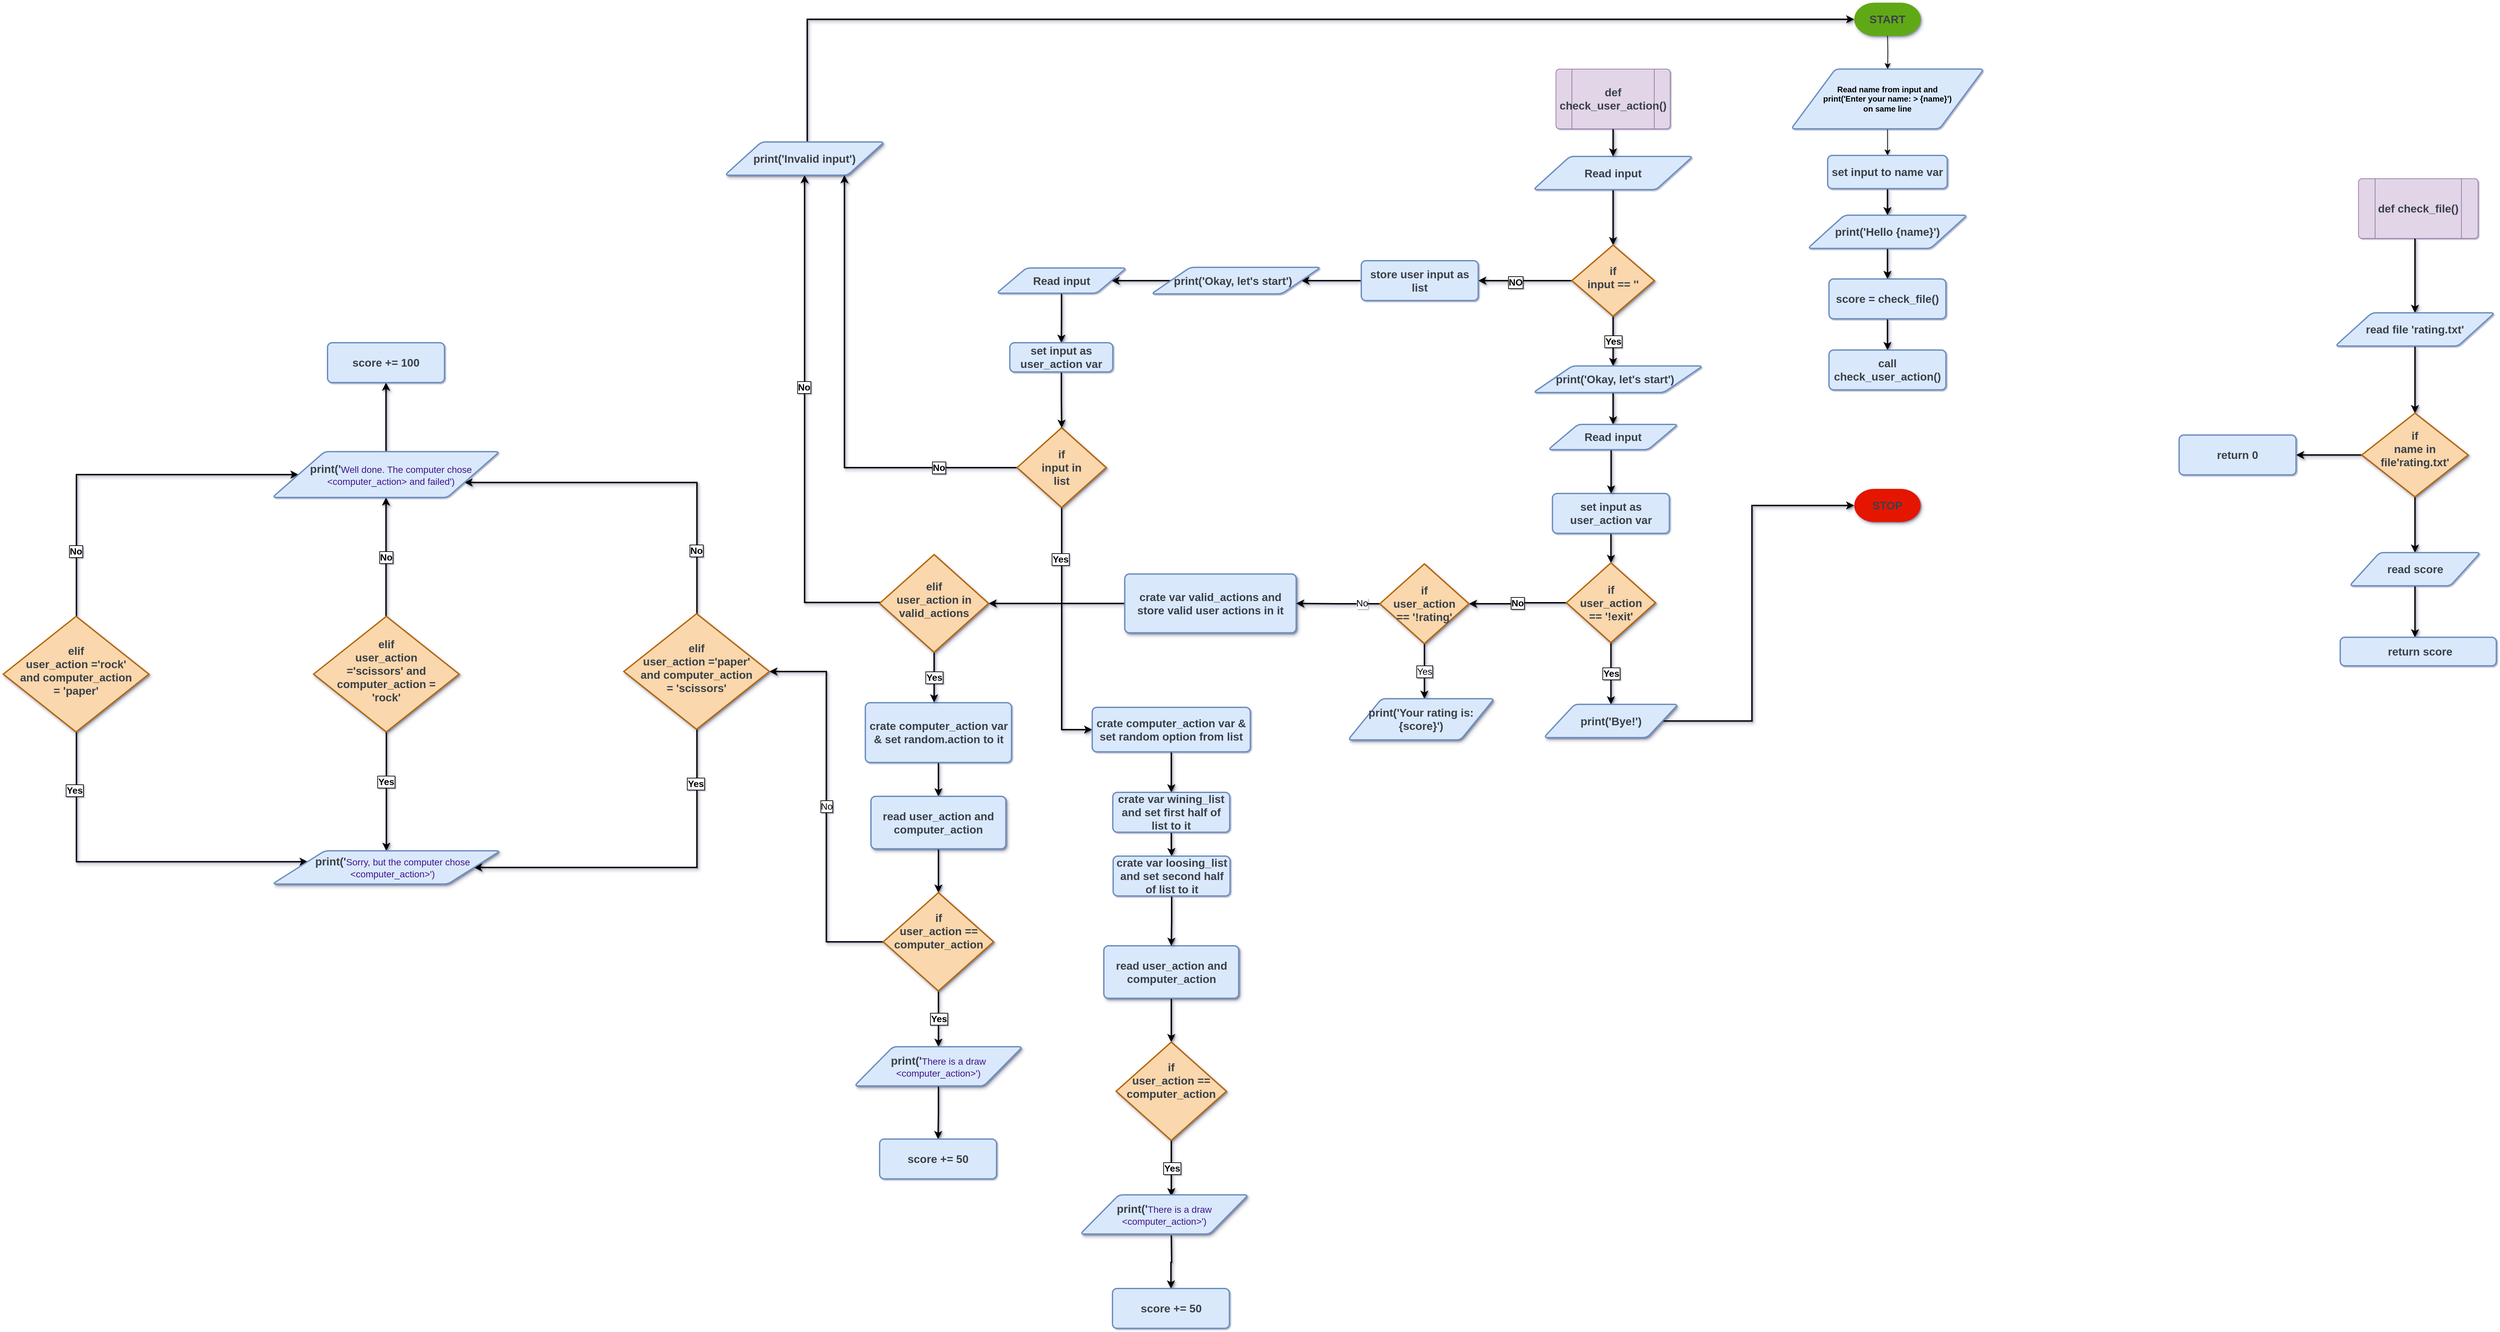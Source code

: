 <mxfile version="17.1.4" type="github">
  <diagram id="Cc6mNrxVDYVhLV706rjN" name="Page-1">
    <mxGraphModel dx="6326" dy="1883" grid="0" gridSize="10" guides="1" tooltips="1" connect="1" arrows="1" fold="1" page="0" pageScale="1" pageWidth="827" pageHeight="1169" background="#FFFFFF" math="0" shadow="1">
      <root>
        <mxCell id="0" />
        <mxCell id="1" style="" parent="0" />
        <mxCell id="8QP3yCqJlQul3fB2jxtT-12" value="" style="edgeStyle=orthogonalEdgeStyle;rounded=0;orthogonalLoop=1;jettySize=auto;html=1;fontFamily=Helvetica;fontSize=12;fontColor=default;" parent="1" target="8QP3yCqJlQul3fB2jxtT-11" edge="1">
          <mxGeometry relative="1" as="geometry">
            <mxPoint x="380" y="90" as="sourcePoint" />
          </mxGeometry>
        </mxCell>
        <mxCell id="8QP3yCqJlQul3fB2jxtT-16" style="edgeStyle=orthogonalEdgeStyle;rounded=0;orthogonalLoop=1;jettySize=auto;html=1;exitX=0.5;exitY=1;exitDx=0;exitDy=0;fontFamily=Helvetica;fontSize=12;fontColor=default;" parent="1" source="8QP3yCqJlQul3fB2jxtT-11" target="8QP3yCqJlQul3fB2jxtT-14" edge="1">
          <mxGeometry relative="1" as="geometry" />
        </mxCell>
        <mxCell id="8QP3yCqJlQul3fB2jxtT-11" value="&lt;span style=&quot;&quot;&gt;Read name from input and&lt;/span&gt;&lt;br style=&quot;&quot;&gt;&lt;span style=&quot;&quot;&gt;print(&#39;Enter your name: &amp;gt; {name}&#39;)&lt;/span&gt;&lt;br style=&quot;&quot;&gt;&lt;span style=&quot;&quot;&gt;on same line&lt;/span&gt;&lt;br&gt;" style="shape=parallelogram;html=1;strokeWidth=2;perimeter=parallelogramPerimeter;whiteSpace=wrap;rounded=1;arcSize=12;size=0.23;labelBackgroundColor=none;labelBorderColor=none;comic=0;fontFamily=Helvetica;fontSize=12;fillColor=#dae8fc;strokeColor=#6c8ebf;fontStyle=1" parent="1" vertex="1">
          <mxGeometry x="235" y="140" width="290" height="90" as="geometry" />
        </mxCell>
        <mxCell id="kU6Kl2C4q1-UE2_zCOD4-17" value="" style="edgeStyle=orthogonalEdgeStyle;shape=connector;rounded=0;sketch=0;orthogonalLoop=1;jettySize=auto;html=1;shadow=1;labelBackgroundColor=default;labelBorderColor=default;fontFamily=Helvetica;fontSize=14;fontColor=default;endArrow=classic;strokeColor=default;strokeWidth=2;fillColor=default;gradientColor=none;" parent="1" source="8QP3yCqJlQul3fB2jxtT-14" target="8QP3yCqJlQul3fB2jxtT-17" edge="1">
          <mxGeometry relative="1" as="geometry" />
        </mxCell>
        <mxCell id="8QP3yCqJlQul3fB2jxtT-14" value="&lt;span data-lucid-type=&quot;application/vnd.lucid.text&quot; data-lucid-content=&quot;{&amp;#34;t&amp;#34;:&amp;#34;set input to name var&amp;#34;,&amp;#34;m&amp;#34;:[{&amp;#34;s&amp;#34;:0,&amp;#34;n&amp;#34;:&amp;#34;a&amp;#34;,&amp;#34;v&amp;#34;:&amp;#34;center&amp;#34;},{&amp;#34;s&amp;#34;:0,&amp;#34;n&amp;#34;:&amp;#34;f&amp;#34;,&amp;#34;v&amp;#34;:&amp;#34;Orbitron&amp;#34;,&amp;#34;e&amp;#34;:21},{&amp;#34;s&amp;#34;:0,&amp;#34;n&amp;#34;:&amp;#34;fc&amp;#34;,&amp;#34;v&amp;#34;:&amp;#34;Bold&amp;#34;,&amp;#34;e&amp;#34;:21},{&amp;#34;s&amp;#34;:0,&amp;#34;n&amp;#34;:&amp;#34;fid&amp;#34;,&amp;#34;v&amp;#34;:1706,&amp;#34;e&amp;#34;:21},{&amp;#34;s&amp;#34;:0,&amp;#34;n&amp;#34;:&amp;#34;b&amp;#34;,&amp;#34;v&amp;#34;:true,&amp;#34;e&amp;#34;:21},{&amp;#34;s&amp;#34;:0,&amp;#34;n&amp;#34;:&amp;#34;s&amp;#34;,&amp;#34;v&amp;#34;:22.222,&amp;#34;e&amp;#34;:21},{&amp;#34;s&amp;#34;:0,&amp;#34;n&amp;#34;:&amp;#34;c&amp;#34;,&amp;#34;v&amp;#34;:&amp;#34;3a414aff&amp;#34;,&amp;#34;e&amp;#34;:21}]}&quot;&gt;&lt;span style=&quot;font-weight: bold ; font-size: 16.667px ; color: rgb(58 , 65 , 74)&quot;&gt;set input to name var&lt;/span&gt;&lt;/span&gt;" style="rounded=1;whiteSpace=wrap;html=1;absoluteArcSize=1;arcSize=14;strokeWidth=2;labelBackgroundColor=none;labelBorderColor=none;comic=0;fontFamily=Helvetica;fontSize=12;fillColor=#dae8fc;strokeColor=#6c8ebf;" parent="1" vertex="1">
          <mxGeometry x="290" y="270" width="180" height="50" as="geometry" />
        </mxCell>
        <mxCell id="kU6Kl2C4q1-UE2_zCOD4-27" value="" style="edgeStyle=orthogonalEdgeStyle;shape=connector;rounded=0;sketch=0;orthogonalLoop=1;jettySize=auto;html=1;shadow=1;labelBackgroundColor=default;labelBorderColor=default;fontFamily=Helvetica;fontSize=14;fontColor=default;endArrow=classic;strokeColor=default;strokeWidth=2;fillColor=default;gradientColor=none;" parent="1" source="8QP3yCqJlQul3fB2jxtT-17" target="kU6Kl2C4q1-UE2_zCOD4-26" edge="1">
          <mxGeometry relative="1" as="geometry" />
        </mxCell>
        <mxCell id="8QP3yCqJlQul3fB2jxtT-17" value="&lt;span data-lucid-type=&quot;application/vnd.lucid.text&quot; data-lucid-content=&quot;{&amp;#34;t&amp;#34;:&amp;#34;print(&#39;Hello {name}&#39;)&amp;#34;,&amp;#34;m&amp;#34;:[{&amp;#34;s&amp;#34;:0,&amp;#34;n&amp;#34;:&amp;#34;a&amp;#34;,&amp;#34;v&amp;#34;:&amp;#34;center&amp;#34;},{&amp;#34;s&amp;#34;:0,&amp;#34;n&amp;#34;:&amp;#34;f&amp;#34;,&amp;#34;v&amp;#34;:&amp;#34;Orbitron&amp;#34;,&amp;#34;e&amp;#34;:21},{&amp;#34;s&amp;#34;:0,&amp;#34;n&amp;#34;:&amp;#34;fc&amp;#34;,&amp;#34;v&amp;#34;:&amp;#34;Bold&amp;#34;,&amp;#34;e&amp;#34;:21},{&amp;#34;s&amp;#34;:0,&amp;#34;n&amp;#34;:&amp;#34;fid&amp;#34;,&amp;#34;v&amp;#34;:1706,&amp;#34;e&amp;#34;:21},{&amp;#34;s&amp;#34;:0,&amp;#34;n&amp;#34;:&amp;#34;b&amp;#34;,&amp;#34;v&amp;#34;:true,&amp;#34;e&amp;#34;:21},{&amp;#34;s&amp;#34;:0,&amp;#34;n&amp;#34;:&amp;#34;s&amp;#34;,&amp;#34;v&amp;#34;:22.222,&amp;#34;e&amp;#34;:21},{&amp;#34;s&amp;#34;:0,&amp;#34;n&amp;#34;:&amp;#34;c&amp;#34;,&amp;#34;v&amp;#34;:&amp;#34;3a414aff&amp;#34;,&amp;#34;e&amp;#34;:21}]}&quot;&gt;&lt;span style=&quot;font-weight: bold ; font-size: 16.667px ; color: rgb(58 , 65 , 74)&quot;&gt;print(&#39;Hello {name}&#39;)&lt;/span&gt;&lt;/span&gt;" style="shape=parallelogram;html=1;strokeWidth=2;perimeter=parallelogramPerimeter;whiteSpace=wrap;rounded=1;arcSize=12;size=0.23;labelBackgroundColor=none;labelBorderColor=none;comic=0;fontFamily=Helvetica;fontSize=12;fillColor=#dae8fc;strokeColor=#6c8ebf;" parent="1" vertex="1">
          <mxGeometry x="260" y="360" width="240" height="50" as="geometry" />
        </mxCell>
        <mxCell id="nzFtdgMQ5nwZeQu9WLnp-3" value="" style="edgeStyle=elbowEdgeStyle;shape=connector;rounded=0;sketch=0;orthogonalLoop=1;jettySize=auto;html=1;shadow=1;labelBackgroundColor=default;labelBorderColor=default;fontFamily=Helvetica;fontSize=14;fontColor=default;endArrow=classic;strokeColor=default;strokeWidth=2;fillColor=default;gradientColor=none;" edge="1" parent="1" source="8QP3yCqJlQul3fB2jxtT-23" target="nzFtdgMQ5nwZeQu9WLnp-1">
          <mxGeometry relative="1" as="geometry" />
        </mxCell>
        <mxCell id="8QP3yCqJlQul3fB2jxtT-23" value="&lt;span data-lucid-type=&quot;application/vnd.lucid.text&quot; data-lucid-content=&quot;{&amp;#34;t&amp;#34;:&amp;#34;Read input&amp;#34;,&amp;#34;m&amp;#34;:[{&amp;#34;s&amp;#34;:0,&amp;#34;n&amp;#34;:&amp;#34;a&amp;#34;,&amp;#34;v&amp;#34;:&amp;#34;center&amp;#34;},{&amp;#34;s&amp;#34;:0,&amp;#34;n&amp;#34;:&amp;#34;b&amp;#34;,&amp;#34;v&amp;#34;:true,&amp;#34;e&amp;#34;:10},{&amp;#34;s&amp;#34;:0,&amp;#34;n&amp;#34;:&amp;#34;c&amp;#34;,&amp;#34;v&amp;#34;:&amp;#34;3a414aff&amp;#34;,&amp;#34;e&amp;#34;:10},{&amp;#34;s&amp;#34;:0,&amp;#34;n&amp;#34;:&amp;#34;f&amp;#34;,&amp;#34;v&amp;#34;:&amp;#34;Orbitron&amp;#34;,&amp;#34;e&amp;#34;:10},{&amp;#34;s&amp;#34;:0,&amp;#34;n&amp;#34;:&amp;#34;fc&amp;#34;,&amp;#34;v&amp;#34;:&amp;#34;Bold&amp;#34;,&amp;#34;e&amp;#34;:10},{&amp;#34;s&amp;#34;:0,&amp;#34;n&amp;#34;:&amp;#34;fid&amp;#34;,&amp;#34;v&amp;#34;:1706,&amp;#34;e&amp;#34;:10},{&amp;#34;s&amp;#34;:0,&amp;#34;n&amp;#34;:&amp;#34;s&amp;#34;,&amp;#34;v&amp;#34;:22.222,&amp;#34;e&amp;#34;:10}]}&quot;&gt;&lt;span style=&quot;font-weight: bold ; color: rgb(58 , 65 , 74) ; font-size: 16.667px&quot;&gt;Read input&lt;/span&gt;&lt;/span&gt;" style="shape=parallelogram;html=1;strokeWidth=2;perimeter=parallelogramPerimeter;whiteSpace=wrap;rounded=1;arcSize=12;size=0.23;labelBackgroundColor=none;labelBorderColor=none;comic=0;fontFamily=Helvetica;fontSize=12;fillColor=#dae8fc;strokeColor=#6c8ebf;" parent="1" vertex="1">
          <mxGeometry x="-153" y="271.5" width="240" height="50" as="geometry" />
        </mxCell>
        <mxCell id="kU6Kl2C4q1-UE2_zCOD4-31" value="" style="edgeStyle=orthogonalEdgeStyle;shape=connector;rounded=0;sketch=0;orthogonalLoop=1;jettySize=auto;html=1;shadow=1;labelBackgroundColor=default;labelBorderColor=default;fontFamily=Helvetica;fontSize=14;fontColor=default;endArrow=classic;strokeColor=default;strokeWidth=2;fillColor=default;gradientColor=none;" parent="1" source="In0JP3tiPYyU7r_qCaVs-1" target="In0JP3tiPYyU7r_qCaVs-26" edge="1">
          <mxGeometry relative="1" as="geometry" />
        </mxCell>
        <mxCell id="In0JP3tiPYyU7r_qCaVs-1" value="&lt;span data-lucid-type=&quot;application/vnd.lucid.text&quot; data-lucid-content=&quot;{&amp;#34;t&amp;#34;:&amp;#34;set input as user_action var&amp;#34;,&amp;#34;m&amp;#34;:[{&amp;#34;s&amp;#34;:0,&amp;#34;n&amp;#34;:&amp;#34;a&amp;#34;,&amp;#34;v&amp;#34;:&amp;#34;center&amp;#34;},{&amp;#34;s&amp;#34;:0,&amp;#34;n&amp;#34;:&amp;#34;b&amp;#34;,&amp;#34;v&amp;#34;:true,&amp;#34;e&amp;#34;:28},{&amp;#34;s&amp;#34;:0,&amp;#34;n&amp;#34;:&amp;#34;c&amp;#34;,&amp;#34;v&amp;#34;:&amp;#34;3a414aff&amp;#34;,&amp;#34;e&amp;#34;:28},{&amp;#34;s&amp;#34;:0,&amp;#34;n&amp;#34;:&amp;#34;f&amp;#34;,&amp;#34;v&amp;#34;:&amp;#34;Orbitron&amp;#34;,&amp;#34;e&amp;#34;:28},{&amp;#34;s&amp;#34;:0,&amp;#34;n&amp;#34;:&amp;#34;fc&amp;#34;,&amp;#34;v&amp;#34;:&amp;#34;Bold&amp;#34;,&amp;#34;e&amp;#34;:28},{&amp;#34;s&amp;#34;:0,&amp;#34;n&amp;#34;:&amp;#34;fid&amp;#34;,&amp;#34;v&amp;#34;:1706,&amp;#34;e&amp;#34;:28},{&amp;#34;s&amp;#34;:0,&amp;#34;n&amp;#34;:&amp;#34;s&amp;#34;,&amp;#34;v&amp;#34;:22.222,&amp;#34;e&amp;#34;:28}]}&quot;&gt;&lt;span style=&quot;font-weight: bold ; color: rgb(58 , 65 , 74) ; font-size: 16.667px&quot;&gt;set input as user_action var&lt;/span&gt;&lt;/span&gt;" style="rounded=1;whiteSpace=wrap;html=1;absoluteArcSize=1;arcSize=14;strokeWidth=2;fillColor=#dae8fc;strokeColor=#6c8ebf;" parent="1" vertex="1">
          <mxGeometry x="-124.25" y="779" width="176" height="60" as="geometry" />
        </mxCell>
        <mxCell id="kU6Kl2C4q1-UE2_zCOD4-13" value="" style="edgeStyle=orthogonalEdgeStyle;shape=connector;rounded=0;sketch=0;orthogonalLoop=1;jettySize=auto;html=1;shadow=1;labelBackgroundColor=default;labelBorderColor=default;fontFamily=Helvetica;fontSize=14;fontColor=default;endArrow=classic;strokeColor=default;strokeWidth=2;fillColor=default;gradientColor=none;" parent="1" source="In0JP3tiPYyU7r_qCaVs-5" target="In0JP3tiPYyU7r_qCaVs-45" edge="1">
          <mxGeometry relative="1" as="geometry" />
        </mxCell>
        <mxCell id="In0JP3tiPYyU7r_qCaVs-5" value="&lt;span data-lucid-type=&quot;application/vnd.lucid.text&quot; data-lucid-content=&quot;{&amp;#34;t&amp;#34;:&amp;#34;crate computer_action var &amp;amp; set random.action to it&amp;#34;,&amp;#34;m&amp;#34;:[{&amp;#34;s&amp;#34;:0,&amp;#34;n&amp;#34;:&amp;#34;a&amp;#34;,&amp;#34;v&amp;#34;:&amp;#34;center&amp;#34;},{&amp;#34;s&amp;#34;:0,&amp;#34;n&amp;#34;:&amp;#34;p&amp;#34;,&amp;#34;v&amp;#34;:1.2},{&amp;#34;s&amp;#34;:0,&amp;#34;n&amp;#34;:&amp;#34;b&amp;#34;,&amp;#34;v&amp;#34;:true,&amp;#34;e&amp;#34;:51},{&amp;#34;s&amp;#34;:0,&amp;#34;n&amp;#34;:&amp;#34;c&amp;#34;,&amp;#34;v&amp;#34;:&amp;#34;3a414aff&amp;#34;,&amp;#34;e&amp;#34;:51},{&amp;#34;s&amp;#34;:0,&amp;#34;n&amp;#34;:&amp;#34;f&amp;#34;,&amp;#34;v&amp;#34;:&amp;#34;Orbitron&amp;#34;,&amp;#34;e&amp;#34;:51},{&amp;#34;s&amp;#34;:0,&amp;#34;n&amp;#34;:&amp;#34;fc&amp;#34;,&amp;#34;v&amp;#34;:&amp;#34;Bold&amp;#34;,&amp;#34;e&amp;#34;:51},{&amp;#34;s&amp;#34;:0,&amp;#34;n&amp;#34;:&amp;#34;fid&amp;#34;,&amp;#34;v&amp;#34;:1706,&amp;#34;e&amp;#34;:51},{&amp;#34;s&amp;#34;:0,&amp;#34;n&amp;#34;:&amp;#34;s&amp;#34;,&amp;#34;v&amp;#34;:22.222,&amp;#34;e&amp;#34;:51},{&amp;#34;s&amp;#34;:32,&amp;#34;n&amp;#34;:&amp;#34;lk&amp;#34;,&amp;#34;v&amp;#34;:[{&amp;#34;tp&amp;#34;:&amp;#34;ext&amp;#34;,&amp;#34;url&amp;#34;:&amp;#34;http://random.action&amp;#34;}],&amp;#34;e&amp;#34;:45}]}&quot;&gt;&lt;span style=&quot;font-weight: bold ; color: rgb(58 , 65 , 74) ; font-size: 16.667px&quot;&gt;crate computer_action var &amp;amp; set &lt;/span&gt;&lt;span style=&quot;font-weight: bold ; color: rgb(58 , 65 , 74) ; font-size: 16.667px&quot;&gt;random.action&lt;/span&gt;&lt;span style=&quot;font-weight: bold ; color: rgb(58 , 65 , 74) ; font-size: 16.667px&quot;&gt; to it&lt;/span&gt;&lt;/span&gt;" style="rounded=1;whiteSpace=wrap;html=1;absoluteArcSize=1;arcSize=14;strokeWidth=2;fillColor=#dae8fc;strokeColor=#6c8ebf;" parent="1" vertex="1">
          <mxGeometry x="-1158.5" y="1094" width="220" height="90" as="geometry" />
        </mxCell>
        <mxCell id="In0JP3tiPYyU7r_qCaVs-8" value="&lt;span data-lucid-type=&quot;application/vnd.lucid.text&quot; data-lucid-content=&quot;{&amp;#34;t&amp;#34;:&amp;#34;STOP&amp;#34;,&amp;#34;m&amp;#34;:[{&amp;#34;s&amp;#34;:0,&amp;#34;n&amp;#34;:&amp;#34;b&amp;#34;,&amp;#34;v&amp;#34;:true,&amp;#34;e&amp;#34;:4},{&amp;#34;s&amp;#34;:0,&amp;#34;n&amp;#34;:&amp;#34;c&amp;#34;,&amp;#34;v&amp;#34;:&amp;#34;3a414aff&amp;#34;,&amp;#34;e&amp;#34;:4},{&amp;#34;s&amp;#34;:0,&amp;#34;n&amp;#34;:&amp;#34;f&amp;#34;,&amp;#34;v&amp;#34;:&amp;#34;Orbitron&amp;#34;,&amp;#34;e&amp;#34;:4},{&amp;#34;s&amp;#34;:0,&amp;#34;n&amp;#34;:&amp;#34;fc&amp;#34;,&amp;#34;v&amp;#34;:&amp;#34;Bold&amp;#34;,&amp;#34;e&amp;#34;:4},{&amp;#34;s&amp;#34;:0,&amp;#34;n&amp;#34;:&amp;#34;fid&amp;#34;,&amp;#34;v&amp;#34;:1706,&amp;#34;e&amp;#34;:4},{&amp;#34;s&amp;#34;:0,&amp;#34;n&amp;#34;:&amp;#34;s&amp;#34;,&amp;#34;v&amp;#34;:22.222,&amp;#34;e&amp;#34;:4}]}&quot;&gt;&lt;span style=&quot;font-weight: bold ; color: #3a414a ; font-size: 16.667px&quot;&gt;STOP&lt;/span&gt;&lt;/span&gt;" style="strokeWidth=4;html=1;shape=mxgraph.flowchart.terminator;whiteSpace=wrap;fillColor=#e51400;fontColor=#ffffff;strokeColor=none;gradientColor=none;shadow=1;sketch=0;" parent="1" vertex="1">
          <mxGeometry x="330" y="772" width="100" height="50" as="geometry" />
        </mxCell>
        <mxCell id="In0JP3tiPYyU7r_qCaVs-9" value="&lt;span data-lucid-type=&quot;application/vnd.lucid.text&quot; data-lucid-content=&quot;{&amp;#34;t&amp;#34;:&amp;#34;STOP&amp;#34;,&amp;#34;m&amp;#34;:[{&amp;#34;s&amp;#34;:0,&amp;#34;n&amp;#34;:&amp;#34;b&amp;#34;,&amp;#34;v&amp;#34;:true,&amp;#34;e&amp;#34;:4},{&amp;#34;s&amp;#34;:0,&amp;#34;n&amp;#34;:&amp;#34;c&amp;#34;,&amp;#34;v&amp;#34;:&amp;#34;3a414aff&amp;#34;,&amp;#34;e&amp;#34;:4},{&amp;#34;s&amp;#34;:0,&amp;#34;n&amp;#34;:&amp;#34;f&amp;#34;,&amp;#34;v&amp;#34;:&amp;#34;Orbitron&amp;#34;,&amp;#34;e&amp;#34;:4},{&amp;#34;s&amp;#34;:0,&amp;#34;n&amp;#34;:&amp;#34;fc&amp;#34;,&amp;#34;v&amp;#34;:&amp;#34;Bold&amp;#34;,&amp;#34;e&amp;#34;:4},{&amp;#34;s&amp;#34;:0,&amp;#34;n&amp;#34;:&amp;#34;fid&amp;#34;,&amp;#34;v&amp;#34;:1706,&amp;#34;e&amp;#34;:4},{&amp;#34;s&amp;#34;:0,&amp;#34;n&amp;#34;:&amp;#34;s&amp;#34;,&amp;#34;v&amp;#34;:22.222,&amp;#34;e&amp;#34;:4}]}&quot;&gt;&lt;span style=&quot;font-weight: bold ; color: #3a414a ; font-size: 16.667px&quot;&gt;START&lt;br&gt;&lt;/span&gt;&lt;/span&gt;" style="strokeWidth=4;html=1;shape=mxgraph.flowchart.terminator;whiteSpace=wrap;fillColor=#60a917;fontColor=#ffffff;strokeColor=none;shadow=1;sketch=0;" parent="1" vertex="1">
          <mxGeometry x="330" y="40" width="100" height="50" as="geometry" />
        </mxCell>
        <mxCell id="kU6Kl2C4q1-UE2_zCOD4-29" value="" style="edgeStyle=orthogonalEdgeStyle;shape=connector;rounded=0;sketch=0;orthogonalLoop=1;jettySize=auto;html=1;shadow=1;labelBackgroundColor=default;labelBorderColor=default;fontFamily=Helvetica;fontSize=14;fontColor=default;endArrow=classic;strokeColor=default;strokeWidth=2;fillColor=default;gradientColor=none;" parent="1" source="In0JP3tiPYyU7r_qCaVs-25" target="8QP3yCqJlQul3fB2jxtT-23" edge="1">
          <mxGeometry relative="1" as="geometry" />
        </mxCell>
        <mxCell id="In0JP3tiPYyU7r_qCaVs-25" value="&lt;span data-lucid-type=&quot;application/vnd.lucid.text&quot; data-lucid-content=&quot;{&amp;#34;t&amp;#34;:&amp;#34;def check_user_action()&amp;#34;,&amp;#34;m&amp;#34;:[{&amp;#34;s&amp;#34;:0,&amp;#34;n&amp;#34;:&amp;#34;a&amp;#34;,&amp;#34;v&amp;#34;:&amp;#34;center&amp;#34;},{&amp;#34;s&amp;#34;:0,&amp;#34;n&amp;#34;:&amp;#34;b&amp;#34;,&amp;#34;v&amp;#34;:true,&amp;#34;e&amp;#34;:23},{&amp;#34;s&amp;#34;:0,&amp;#34;n&amp;#34;:&amp;#34;c&amp;#34;,&amp;#34;v&amp;#34;:&amp;#34;3a414aff&amp;#34;,&amp;#34;e&amp;#34;:23},{&amp;#34;s&amp;#34;:0,&amp;#34;n&amp;#34;:&amp;#34;f&amp;#34;,&amp;#34;v&amp;#34;:&amp;#34;Orbitron&amp;#34;,&amp;#34;e&amp;#34;:23},{&amp;#34;s&amp;#34;:0,&amp;#34;n&amp;#34;:&amp;#34;fc&amp;#34;,&amp;#34;v&amp;#34;:&amp;#34;Bold&amp;#34;,&amp;#34;e&amp;#34;:23},{&amp;#34;s&amp;#34;:0,&amp;#34;n&amp;#34;:&amp;#34;fid&amp;#34;,&amp;#34;v&amp;#34;:1706,&amp;#34;e&amp;#34;:23},{&amp;#34;s&amp;#34;:0,&amp;#34;n&amp;#34;:&amp;#34;s&amp;#34;,&amp;#34;v&amp;#34;:22.222,&amp;#34;e&amp;#34;:23}]}&quot;&gt;&lt;span style=&quot;font-weight: bold ; color: rgb(58 , 65 , 74) ; font-size: 16.667px&quot;&gt;def check_user_action()&lt;/span&gt;&lt;/span&gt;" style="verticalLabelPosition=middle;verticalAlign=middle;html=1;shape=process;whiteSpace=wrap;rounded=1;size=0.14;arcSize=6;labelPosition=center;align=center;fillColor=#e1d5e7;strokeColor=#9673a6;" parent="1" vertex="1">
          <mxGeometry x="-119" y="140" width="172" height="90" as="geometry" />
        </mxCell>
        <mxCell id="In0JP3tiPYyU7r_qCaVs-29" value="Yes" style="edgeStyle=none;rounded=0;sketch=0;orthogonalLoop=1;jettySize=auto;html=1;shadow=1;labelBackgroundColor=default;labelBorderColor=default;fontFamily=Helvetica;fontSize=14;fontColor=default;endArrow=classic;strokeWidth=2;fillColor=default;gradientColor=none;fontStyle=1;spacing=0;" parent="1" source="In0JP3tiPYyU7r_qCaVs-26" target="In0JP3tiPYyU7r_qCaVs-28" edge="1">
          <mxGeometry relative="1" as="geometry" />
        </mxCell>
        <mxCell id="In0JP3tiPYyU7r_qCaVs-32" value="No" style="edgeStyle=orthogonalEdgeStyle;rounded=0;sketch=0;orthogonalLoop=1;jettySize=auto;html=1;shadow=1;labelBackgroundColor=default;labelBorderColor=default;fontFamily=Helvetica;fontSize=14;fontColor=default;endArrow=classic;strokeWidth=2;fillColor=default;gradientColor=none;elbow=vertical;fontStyle=1;entryX=1;entryY=0.5;entryDx=0;entryDy=0;entryPerimeter=0;" parent="1" source="In0JP3tiPYyU7r_qCaVs-26" target="kU6Kl2C4q1-UE2_zCOD4-3" edge="1">
          <mxGeometry relative="1" as="geometry">
            <mxPoint x="-310" y="950" as="targetPoint" />
          </mxGeometry>
        </mxCell>
        <mxCell id="In0JP3tiPYyU7r_qCaVs-26" value="&lt;span data-lucid-type=&quot;application/vnd.lucid.text&quot; data-lucid-content=&quot;{&amp;quot;t&amp;quot;:&amp;quot;if user_action == &#39;!exit&#39;&amp;quot;,&amp;quot;m&amp;quot;:[{&amp;quot;s&amp;quot;:0,&amp;quot;n&amp;quot;:&amp;quot;a&amp;quot;,&amp;quot;v&amp;quot;:&amp;quot;center&amp;quot;},{&amp;quot;s&amp;quot;:0,&amp;quot;n&amp;quot;:&amp;quot;f&amp;quot;,&amp;quot;v&amp;quot;:&amp;quot;Orbitron&amp;quot;,&amp;quot;e&amp;quot;:25},{&amp;quot;s&amp;quot;:0,&amp;quot;n&amp;quot;:&amp;quot;fc&amp;quot;,&amp;quot;v&amp;quot;:&amp;quot;Bold&amp;quot;,&amp;quot;e&amp;quot;:25},{&amp;quot;s&amp;quot;:0,&amp;quot;n&amp;quot;:&amp;quot;fid&amp;quot;,&amp;quot;v&amp;quot;:1706,&amp;quot;e&amp;quot;:25},{&amp;quot;s&amp;quot;:0,&amp;quot;n&amp;quot;:&amp;quot;b&amp;quot;,&amp;quot;v&amp;quot;:true,&amp;quot;e&amp;quot;:25},{&amp;quot;s&amp;quot;:0,&amp;quot;n&amp;quot;:&amp;quot;s&amp;quot;,&amp;quot;v&amp;quot;:22.222,&amp;quot;e&amp;quot;:25},{&amp;quot;s&amp;quot;:0,&amp;quot;n&amp;quot;:&amp;quot;c&amp;quot;,&amp;quot;v&amp;quot;:&amp;quot;3a414aff&amp;quot;,&amp;quot;e&amp;quot;:25}]}&quot;&gt;&lt;span style=&quot;font-weight: bold ; font-size: 16.667px ; color: rgb(58 , 65 , 74)&quot;&gt;if user_action == &#39;!exit&#39;&lt;/span&gt;&lt;/span&gt;" style="strokeWidth=2;html=1;shape=mxgraph.flowchart.decision;shadow=1;sketch=0;fontFamily=Helvetica;fontSize=11;verticalAlign=middle;labelPosition=center;verticalLabelPosition=middle;align=center;labelBackgroundColor=none;labelBorderColor=none;whiteSpace=wrap;spacing=0;spacingTop=0;spacingLeft=24;spacingRight=24;spacingBottom=0;fillColor=#fad7ac;strokeColor=#b46504;" parent="1" vertex="1">
          <mxGeometry x="-103.25" y="883.5" width="134" height="120" as="geometry" />
        </mxCell>
        <mxCell id="kU6Kl2C4q1-UE2_zCOD4-4" style="edgeStyle=elbowEdgeStyle;shape=connector;rounded=0;sketch=0;orthogonalLoop=1;jettySize=auto;html=1;entryX=0;entryY=0.5;entryDx=0;entryDy=0;entryPerimeter=0;shadow=1;labelBackgroundColor=default;labelBorderColor=default;fontFamily=Helvetica;fontSize=14;fontColor=default;endArrow=classic;strokeColor=default;strokeWidth=2;fillColor=default;gradientColor=none;" parent="1" source="In0JP3tiPYyU7r_qCaVs-28" target="In0JP3tiPYyU7r_qCaVs-8" edge="1">
          <mxGeometry relative="1" as="geometry">
            <Array as="points">
              <mxPoint x="176" y="788" />
              <mxPoint x="252" y="820" />
              <mxPoint x="-33" y="996" />
            </Array>
          </mxGeometry>
        </mxCell>
        <mxCell id="In0JP3tiPYyU7r_qCaVs-28" value="&lt;span data-lucid-type=&quot;application/vnd.lucid.text&quot; data-lucid-content=&quot;{&amp;#34;t&amp;#34;:&amp;#34;print(&#39;Bye!&#39;)&amp;#34;,&amp;#34;m&amp;#34;:[{&amp;#34;s&amp;#34;:0,&amp;#34;n&amp;#34;:&amp;#34;a&amp;#34;,&amp;#34;v&amp;#34;:&amp;#34;center&amp;#34;},{&amp;#34;s&amp;#34;:0,&amp;#34;n&amp;#34;:&amp;#34;f&amp;#34;,&amp;#34;v&amp;#34;:&amp;#34;Orbitron&amp;#34;,&amp;#34;e&amp;#34;:13},{&amp;#34;s&amp;#34;:0,&amp;#34;n&amp;#34;:&amp;#34;fc&amp;#34;,&amp;#34;v&amp;#34;:&amp;#34;Bold&amp;#34;,&amp;#34;e&amp;#34;:13},{&amp;#34;s&amp;#34;:0,&amp;#34;n&amp;#34;:&amp;#34;fid&amp;#34;,&amp;#34;v&amp;#34;:1706,&amp;#34;e&amp;#34;:13},{&amp;#34;s&amp;#34;:0,&amp;#34;n&amp;#34;:&amp;#34;b&amp;#34;,&amp;#34;v&amp;#34;:true,&amp;#34;e&amp;#34;:13},{&amp;#34;s&amp;#34;:0,&amp;#34;n&amp;#34;:&amp;#34;s&amp;#34;,&amp;#34;v&amp;#34;:22.222,&amp;#34;e&amp;#34;:13},{&amp;#34;s&amp;#34;:0,&amp;#34;n&amp;#34;:&amp;#34;c&amp;#34;,&amp;#34;v&amp;#34;:&amp;#34;3a414aff&amp;#34;,&amp;#34;e&amp;#34;:13}]}&quot;&gt;&lt;span style=&quot;font-weight: bold ; font-size: 16.667px ; color: rgb(58 , 65 , 74)&quot;&gt;print(&#39;Bye!&#39;)&lt;/span&gt;&lt;/span&gt;" style="shape=parallelogram;html=1;strokeWidth=2;perimeter=parallelogramPerimeter;whiteSpace=wrap;rounded=1;arcSize=12;size=0.23;labelBackgroundColor=none;labelBorderColor=none;comic=0;fontFamily=Helvetica;fontSize=12;fillColor=#dae8fc;strokeColor=#6c8ebf;shadow=1;sketch=0;fontColor=default;" parent="1" vertex="1">
          <mxGeometry x="-137.25" y="1096.5" width="202" height="50" as="geometry" />
        </mxCell>
        <mxCell id="kU6Kl2C4q1-UE2_zCOD4-33" style="edgeStyle=orthogonalEdgeStyle;shape=connector;rounded=0;sketch=0;orthogonalLoop=1;jettySize=auto;html=1;entryX=1;entryY=0.5;entryDx=0;entryDy=0;entryPerimeter=0;shadow=1;labelBackgroundColor=default;labelBorderColor=default;fontFamily=Helvetica;fontSize=14;fontColor=default;endArrow=classic;strokeColor=default;strokeWidth=2;fillColor=default;gradientColor=none;" parent="1" source="In0JP3tiPYyU7r_qCaVs-31" target="In0JP3tiPYyU7r_qCaVs-33" edge="1">
          <mxGeometry relative="1" as="geometry" />
        </mxCell>
        <mxCell id="In0JP3tiPYyU7r_qCaVs-31" value="&lt;span data-lucid-type=&quot;application/vnd.lucid.text&quot; data-lucid-content=&quot;{&amp;#34;t&amp;#34;:&amp;#34;crate var valid_actions and store valid user actions in it&amp;#34;,&amp;#34;m&amp;#34;:[{&amp;#34;s&amp;#34;:0,&amp;#34;n&amp;#34;:&amp;#34;a&amp;#34;,&amp;#34;v&amp;#34;:&amp;#34;center&amp;#34;},{&amp;#34;s&amp;#34;:0,&amp;#34;n&amp;#34;:&amp;#34;f&amp;#34;,&amp;#34;v&amp;#34;:&amp;#34;Orbitron&amp;#34;,&amp;#34;e&amp;#34;:58},{&amp;#34;s&amp;#34;:0,&amp;#34;n&amp;#34;:&amp;#34;fc&amp;#34;,&amp;#34;v&amp;#34;:&amp;#34;Bold&amp;#34;,&amp;#34;e&amp;#34;:58},{&amp;#34;s&amp;#34;:0,&amp;#34;n&amp;#34;:&amp;#34;fid&amp;#34;,&amp;#34;v&amp;#34;:1706,&amp;#34;e&amp;#34;:58},{&amp;#34;s&amp;#34;:0,&amp;#34;n&amp;#34;:&amp;#34;b&amp;#34;,&amp;#34;v&amp;#34;:true,&amp;#34;e&amp;#34;:58},{&amp;#34;s&amp;#34;:0,&amp;#34;n&amp;#34;:&amp;#34;s&amp;#34;,&amp;#34;v&amp;#34;:22.222,&amp;#34;e&amp;#34;:58},{&amp;#34;s&amp;#34;:0,&amp;#34;n&amp;#34;:&amp;#34;c&amp;#34;,&amp;#34;v&amp;#34;:&amp;#34;3a414aff&amp;#34;,&amp;#34;e&amp;#34;:58}]}&quot;&gt;&lt;span style=&quot;font-weight: bold ; font-size: 16.667px ; color: rgb(58 , 65 , 74)&quot;&gt;crate var valid_actions and store valid user actions in it&lt;/span&gt;&lt;/span&gt;" style="rounded=1;whiteSpace=wrap;html=1;absoluteArcSize=1;arcSize=14;strokeWidth=2;fillColor=#dae8fc;strokeColor=#6c8ebf;shadow=1;labelBackgroundColor=none;labelBorderColor=none;sketch=0;fontFamily=Helvetica;fontSize=14;fontColor=default;" parent="1" vertex="1">
          <mxGeometry x="-768" y="900.25" width="258" height="88.5" as="geometry" />
        </mxCell>
        <mxCell id="In0JP3tiPYyU7r_qCaVs-36" value="Yes" style="edgeStyle=orthogonalEdgeStyle;rounded=0;sketch=0;orthogonalLoop=1;jettySize=auto;html=1;shadow=1;labelBackgroundColor=default;labelBorderColor=default;fontFamily=Helvetica;fontSize=14;fontColor=default;endArrow=classic;strokeWidth=2;fillColor=default;gradientColor=none;elbow=vertical;fontStyle=1" parent="1" source="In0JP3tiPYyU7r_qCaVs-33" edge="1">
          <mxGeometry relative="1" as="geometry">
            <mxPoint x="-1055" y="1093.5" as="targetPoint" />
          </mxGeometry>
        </mxCell>
        <mxCell id="In0JP3tiPYyU7r_qCaVs-39" style="rounded=0;sketch=0;orthogonalLoop=1;jettySize=auto;html=1;shadow=1;labelBackgroundColor=default;labelBorderColor=default;fontFamily=Helvetica;fontSize=14;fontColor=default;endArrow=classic;strokeWidth=2;fillColor=default;gradientColor=none;exitX=0;exitY=0.5;exitDx=0;exitDy=0;exitPerimeter=0;edgeStyle=elbowEdgeStyle;elbow=vertical;" parent="1" source="In0JP3tiPYyU7r_qCaVs-33" edge="1" target="In0JP3tiPYyU7r_qCaVs-38">
          <mxGeometry relative="1" as="geometry">
            <mxPoint x="-1056.532" y="448" as="sourcePoint" />
            <mxPoint x="-1055" y="300" as="targetPoint" />
            <Array as="points">
              <mxPoint x="-1250" y="943" />
            </Array>
          </mxGeometry>
        </mxCell>
        <mxCell id="In0JP3tiPYyU7r_qCaVs-40" value="No" style="edgeLabel;html=1;align=center;verticalAlign=middle;resizable=0;points=[];fontSize=14;fontFamily=Helvetica;fontColor=default;fontStyle=1;labelBorderColor=default;" parent="In0JP3tiPYyU7r_qCaVs-39" vertex="1" connectable="0">
          <mxGeometry x="0.159" y="1" relative="1" as="geometry">
            <mxPoint as="offset" />
          </mxGeometry>
        </mxCell>
        <mxCell id="In0JP3tiPYyU7r_qCaVs-33" value="&lt;span data-lucid-type=&quot;application/vnd.lucid.text&quot; data-lucid-content=&quot;{&amp;#34;t&amp;#34;:&amp;#34;elif user_action in valid_actions&amp;#34;,&amp;#34;m&amp;#34;:[{&amp;#34;s&amp;#34;:0,&amp;#34;n&amp;#34;:&amp;#34;a&amp;#34;,&amp;#34;v&amp;#34;:&amp;#34;center&amp;#34;},{&amp;#34;s&amp;#34;:0,&amp;#34;n&amp;#34;:&amp;#34;f&amp;#34;,&amp;#34;v&amp;#34;:&amp;#34;Orbitron&amp;#34;,&amp;#34;e&amp;#34;:33},{&amp;#34;s&amp;#34;:0,&amp;#34;n&amp;#34;:&amp;#34;fc&amp;#34;,&amp;#34;v&amp;#34;:&amp;#34;Bold&amp;#34;,&amp;#34;e&amp;#34;:33},{&amp;#34;s&amp;#34;:0,&amp;#34;n&amp;#34;:&amp;#34;fid&amp;#34;,&amp;#34;v&amp;#34;:1706,&amp;#34;e&amp;#34;:33},{&amp;#34;s&amp;#34;:0,&amp;#34;n&amp;#34;:&amp;#34;b&amp;#34;,&amp;#34;v&amp;#34;:true,&amp;#34;e&amp;#34;:33},{&amp;#34;s&amp;#34;:0,&amp;#34;n&amp;#34;:&amp;#34;s&amp;#34;,&amp;#34;v&amp;#34;:22.222,&amp;#34;e&amp;#34;:33},{&amp;#34;s&amp;#34;:0,&amp;#34;n&amp;#34;:&amp;#34;c&amp;#34;,&amp;#34;v&amp;#34;:&amp;#34;3a414aff&amp;#34;,&amp;#34;e&amp;#34;:33}]}&quot;&gt;&lt;span style=&quot;font-weight: bold ; font-size: 16.667px ; color: rgb(58 , 65 , 74)&quot;&gt;elif user_action in valid_actions&lt;/span&gt;&lt;/span&gt;" style="strokeWidth=2;html=1;shape=mxgraph.flowchart.decision;shadow=1;sketch=0;fontFamily=Helvetica;fontSize=11;verticalAlign=middle;labelPosition=center;verticalLabelPosition=middle;align=center;labelBackgroundColor=none;labelBorderColor=none;whiteSpace=wrap;spacing=0;spacingTop=0;spacingLeft=24;spacingRight=24;spacingBottom=11;fillColor=#fad7ac;strokeColor=#b46504;" parent="1" vertex="1">
          <mxGeometry x="-1137" y="871" width="164" height="147" as="geometry" />
        </mxCell>
        <mxCell id="kU6Kl2C4q1-UE2_zCOD4-12" style="edgeStyle=orthogonalEdgeStyle;shape=connector;rounded=0;sketch=0;orthogonalLoop=1;jettySize=auto;html=1;entryX=0;entryY=0.5;entryDx=0;entryDy=0;entryPerimeter=0;shadow=1;labelBackgroundColor=default;labelBorderColor=default;fontFamily=Helvetica;fontSize=14;fontColor=default;endArrow=classic;strokeColor=default;strokeWidth=2;fillColor=default;gradientColor=none;" parent="1" source="In0JP3tiPYyU7r_qCaVs-38" target="In0JP3tiPYyU7r_qCaVs-9" edge="1">
          <mxGeometry relative="1" as="geometry">
            <Array as="points">
              <mxPoint x="-1246" y="65" />
            </Array>
          </mxGeometry>
        </mxCell>
        <mxCell id="In0JP3tiPYyU7r_qCaVs-38" value="&lt;span data-lucid-type=&quot;application/vnd.lucid.text&quot; data-lucid-content=&quot;{&amp;#34;t&amp;#34;:&amp;#34;print(&#39;Invalid input&#39;)&amp;#34;,&amp;#34;m&amp;#34;:[{&amp;#34;s&amp;#34;:0,&amp;#34;n&amp;#34;:&amp;#34;a&amp;#34;,&amp;#34;v&amp;#34;:&amp;#34;center&amp;#34;},{&amp;#34;s&amp;#34;:0,&amp;#34;n&amp;#34;:&amp;#34;f&amp;#34;,&amp;#34;v&amp;#34;:&amp;#34;Orbitron&amp;#34;,&amp;#34;e&amp;#34;:22},{&amp;#34;s&amp;#34;:0,&amp;#34;n&amp;#34;:&amp;#34;fc&amp;#34;,&amp;#34;v&amp;#34;:&amp;#34;Bold&amp;#34;,&amp;#34;e&amp;#34;:22},{&amp;#34;s&amp;#34;:0,&amp;#34;n&amp;#34;:&amp;#34;fid&amp;#34;,&amp;#34;v&amp;#34;:1706,&amp;#34;e&amp;#34;:22},{&amp;#34;s&amp;#34;:0,&amp;#34;n&amp;#34;:&amp;#34;b&amp;#34;,&amp;#34;v&amp;#34;:true,&amp;#34;e&amp;#34;:22},{&amp;#34;s&amp;#34;:0,&amp;#34;n&amp;#34;:&amp;#34;s&amp;#34;,&amp;#34;v&amp;#34;:22.222,&amp;#34;e&amp;#34;:22},{&amp;#34;s&amp;#34;:0,&amp;#34;n&amp;#34;:&amp;#34;c&amp;#34;,&amp;#34;v&amp;#34;:&amp;#34;3a414aff&amp;#34;,&amp;#34;e&amp;#34;:22}]}&quot;&gt;&lt;span style=&quot;font-weight: bold ; font-size: 16.667px ; color: rgb(58 , 65 , 74)&quot;&gt;print(&#39;Invalid input&#39;)&lt;/span&gt;&lt;/span&gt;" style="shape=parallelogram;html=1;strokeWidth=2;perimeter=parallelogramPerimeter;whiteSpace=wrap;rounded=1;arcSize=12;size=0.23;labelBackgroundColor=none;labelBorderColor=none;comic=0;fontFamily=Helvetica;fontSize=12;fillColor=#dae8fc;strokeColor=#6c8ebf;shadow=1;sketch=0;fontColor=default;" parent="1" vertex="1">
          <mxGeometry x="-1370" y="249.75" width="240" height="50" as="geometry" />
        </mxCell>
        <mxCell id="In0JP3tiPYyU7r_qCaVs-57" style="edgeStyle=orthogonalEdgeStyle;rounded=0;sketch=0;orthogonalLoop=1;jettySize=auto;html=1;entryX=0.5;entryY=0;entryDx=0;entryDy=0;entryPerimeter=0;shadow=1;labelBackgroundColor=default;labelBorderColor=default;fontFamily=Helvetica;fontSize=14;fontColor=default;endArrow=classic;strokeWidth=2;fillColor=default;gradientColor=none;elbow=vertical;" parent="1" source="In0JP3tiPYyU7r_qCaVs-45" target="In0JP3tiPYyU7r_qCaVs-46" edge="1">
          <mxGeometry relative="1" as="geometry" />
        </mxCell>
        <mxCell id="In0JP3tiPYyU7r_qCaVs-45" value="&lt;span data-lucid-type=&quot;application/vnd.lucid.text&quot; data-lucid-content=&quot;{&amp;#34;t&amp;#34;:&amp;#34;read user_action and computer_action&amp;#34;,&amp;#34;m&amp;#34;:[{&amp;#34;s&amp;#34;:0,&amp;#34;n&amp;#34;:&amp;#34;a&amp;#34;,&amp;#34;v&amp;#34;:&amp;#34;center&amp;#34;},{&amp;#34;s&amp;#34;:0,&amp;#34;n&amp;#34;:&amp;#34;f&amp;#34;,&amp;#34;v&amp;#34;:&amp;#34;Orbitron&amp;#34;,&amp;#34;e&amp;#34;:36},{&amp;#34;s&amp;#34;:0,&amp;#34;n&amp;#34;:&amp;#34;fc&amp;#34;,&amp;#34;v&amp;#34;:&amp;#34;Bold&amp;#34;,&amp;#34;e&amp;#34;:36},{&amp;#34;s&amp;#34;:0,&amp;#34;n&amp;#34;:&amp;#34;fid&amp;#34;,&amp;#34;v&amp;#34;:1706,&amp;#34;e&amp;#34;:36},{&amp;#34;s&amp;#34;:0,&amp;#34;n&amp;#34;:&amp;#34;b&amp;#34;,&amp;#34;v&amp;#34;:true,&amp;#34;e&amp;#34;:36},{&amp;#34;s&amp;#34;:0,&amp;#34;n&amp;#34;:&amp;#34;s&amp;#34;,&amp;#34;v&amp;#34;:22.222,&amp;#34;e&amp;#34;:36},{&amp;#34;s&amp;#34;:0,&amp;#34;n&amp;#34;:&amp;#34;c&amp;#34;,&amp;#34;v&amp;#34;:&amp;#34;3a414aff&amp;#34;,&amp;#34;e&amp;#34;:36}]}&quot;&gt;&lt;span style=&quot;font-weight: bold ; font-size: 16.667px ; color: rgb(58 , 65 , 74)&quot;&gt;read user_action and computer_action&lt;/span&gt;&lt;/span&gt;" style="rounded=1;whiteSpace=wrap;html=1;absoluteArcSize=1;arcSize=14;strokeWidth=2;fillColor=#dae8fc;strokeColor=#6c8ebf;shadow=1;labelBackgroundColor=none;labelBorderColor=none;sketch=0;fontFamily=Helvetica;fontSize=14;fontColor=default;" parent="1" vertex="1">
          <mxGeometry x="-1150" y="1235" width="203" height="79" as="geometry" />
        </mxCell>
        <mxCell id="In0JP3tiPYyU7r_qCaVs-48" value="Yes" style="edgeStyle=orthogonalEdgeStyle;rounded=0;sketch=0;orthogonalLoop=1;jettySize=auto;html=1;shadow=1;labelBackgroundColor=default;labelBorderColor=default;fontFamily=Helvetica;fontSize=14;fontColor=default;endArrow=classic;strokeWidth=2;fillColor=default;gradientColor=none;elbow=vertical;fontStyle=1" parent="1" source="In0JP3tiPYyU7r_qCaVs-46" target="In0JP3tiPYyU7r_qCaVs-47" edge="1">
          <mxGeometry relative="1" as="geometry" />
        </mxCell>
        <mxCell id="kU6Kl2C4q1-UE2_zCOD4-14" value="No" style="edgeStyle=orthogonalEdgeStyle;shape=connector;rounded=0;sketch=0;orthogonalLoop=1;jettySize=auto;html=1;entryX=1;entryY=0.5;entryDx=0;entryDy=0;entryPerimeter=0;shadow=1;labelBackgroundColor=default;labelBorderColor=default;fontFamily=Helvetica;fontSize=14;fontColor=default;endArrow=classic;strokeColor=default;strokeWidth=2;fillColor=default;gradientColor=none;" parent="1" source="In0JP3tiPYyU7r_qCaVs-46" target="In0JP3tiPYyU7r_qCaVs-52" edge="1">
          <mxGeometry relative="1" as="geometry" />
        </mxCell>
        <mxCell id="In0JP3tiPYyU7r_qCaVs-46" value="&lt;span data-lucid-type=&quot;application/vnd.lucid.text&quot; data-lucid-content=&quot;{&amp;#34;t&amp;#34;:&amp;#34;if user_action == computer_action&amp;#34;,&amp;#34;m&amp;#34;:[{&amp;#34;s&amp;#34;:0,&amp;#34;n&amp;#34;:&amp;#34;a&amp;#34;,&amp;#34;v&amp;#34;:&amp;#34;center&amp;#34;},{&amp;#34;s&amp;#34;:0,&amp;#34;n&amp;#34;:&amp;#34;p&amp;#34;,&amp;#34;v&amp;#34;:1.2},{&amp;#34;s&amp;#34;:0,&amp;#34;n&amp;#34;:&amp;#34;f&amp;#34;,&amp;#34;v&amp;#34;:&amp;#34;Orbitron&amp;#34;,&amp;#34;e&amp;#34;:33},{&amp;#34;s&amp;#34;:0,&amp;#34;n&amp;#34;:&amp;#34;fc&amp;#34;,&amp;#34;v&amp;#34;:&amp;#34;Bold&amp;#34;,&amp;#34;e&amp;#34;:33},{&amp;#34;s&amp;#34;:0,&amp;#34;n&amp;#34;:&amp;#34;fid&amp;#34;,&amp;#34;v&amp;#34;:1706,&amp;#34;e&amp;#34;:33},{&amp;#34;s&amp;#34;:0,&amp;#34;n&amp;#34;:&amp;#34;b&amp;#34;,&amp;#34;v&amp;#34;:true,&amp;#34;e&amp;#34;:33},{&amp;#34;s&amp;#34;:0,&amp;#34;n&amp;#34;:&amp;#34;s&amp;#34;,&amp;#34;v&amp;#34;:22.222,&amp;#34;e&amp;#34;:33},{&amp;#34;s&amp;#34;:0,&amp;#34;n&amp;#34;:&amp;#34;c&amp;#34;,&amp;#34;v&amp;#34;:&amp;#34;3a414aff&amp;#34;,&amp;#34;e&amp;#34;:33}]}&quot;&gt;&lt;span style=&quot;font-weight: bold ; font-size: 16.667px ; color: rgb(58 , 65 , 74)&quot;&gt;if &lt;br&gt;user_action == computer_action&lt;/span&gt;&lt;/span&gt;" style="strokeWidth=2;html=1;shape=mxgraph.flowchart.decision;shadow=1;sketch=0;fontFamily=Helvetica;fontSize=11;verticalAlign=middle;labelPosition=center;verticalLabelPosition=middle;align=center;labelBackgroundColor=none;labelBorderColor=none;whiteSpace=wrap;spacing=0;spacingTop=0;spacingLeft=24;spacingRight=24;spacingBottom=32;fillColor=#fad7ac;strokeColor=#b46504;" parent="1" vertex="1">
          <mxGeometry x="-1131.5" y="1380" width="166" height="148" as="geometry" />
        </mxCell>
        <mxCell id="kU6Kl2C4q1-UE2_zCOD4-22" value="" style="edgeStyle=orthogonalEdgeStyle;shape=connector;rounded=0;sketch=0;orthogonalLoop=1;jettySize=auto;html=1;shadow=1;labelBackgroundColor=default;labelBorderColor=default;fontFamily=Helvetica;fontSize=14;fontColor=default;endArrow=classic;strokeColor=default;strokeWidth=2;fillColor=default;gradientColor=none;entryX=0.5;entryY=0;entryDx=0;entryDy=0;" parent="1" source="In0JP3tiPYyU7r_qCaVs-47" target="kU6Kl2C4q1-UE2_zCOD4-23" edge="1">
          <mxGeometry relative="1" as="geometry">
            <mxPoint x="-1048.5" y="1750.5" as="targetPoint" />
          </mxGeometry>
        </mxCell>
        <mxCell id="In0JP3tiPYyU7r_qCaVs-47" value="&lt;span data-lucid-type=&quot;application/vnd.lucid.text&quot; data-lucid-content=&quot;{&amp;#34;t&amp;#34;:&amp;#34;print(&#39;There is a draw &amp;lt;computer_action&amp;gt;&#39;)&amp;#34;,&amp;#34;m&amp;#34;:[{&amp;#34;s&amp;#34;:0,&amp;#34;n&amp;#34;:&amp;#34;p&amp;#34;,&amp;#34;v&amp;#34;:1.2},{&amp;#34;s&amp;#34;:0,&amp;#34;n&amp;#34;:&amp;#34;a&amp;#34;,&amp;#34;v&amp;#34;:&amp;#34;center&amp;#34;},{&amp;#34;s&amp;#34;:0,&amp;#34;n&amp;#34;:&amp;#34;f&amp;#34;,&amp;#34;v&amp;#34;:&amp;#34;Orbitron&amp;#34;,&amp;#34;e&amp;#34;:7},{&amp;#34;s&amp;#34;:0,&amp;#34;n&amp;#34;:&amp;#34;fc&amp;#34;,&amp;#34;v&amp;#34;:&amp;#34;Bold&amp;#34;,&amp;#34;e&amp;#34;:7},{&amp;#34;s&amp;#34;:0,&amp;#34;n&amp;#34;:&amp;#34;fid&amp;#34;,&amp;#34;v&amp;#34;:1706,&amp;#34;e&amp;#34;:7},{&amp;#34;s&amp;#34;:0,&amp;#34;n&amp;#34;:&amp;#34;b&amp;#34;,&amp;#34;v&amp;#34;:true,&amp;#34;e&amp;#34;:7},{&amp;#34;s&amp;#34;:0,&amp;#34;n&amp;#34;:&amp;#34;s&amp;#34;,&amp;#34;v&amp;#34;:22.222,&amp;#34;e&amp;#34;:7},{&amp;#34;s&amp;#34;:0,&amp;#34;n&amp;#34;:&amp;#34;c&amp;#34;,&amp;#34;v&amp;#34;:&amp;#34;3a414aff&amp;#34;,&amp;#34;e&amp;#34;:7},{&amp;#34;s&amp;#34;:7,&amp;#34;n&amp;#34;:&amp;#34;c&amp;#34;,&amp;#34;v&amp;#34;:&amp;#34;#3f1888ff&amp;#34;,&amp;#34;e&amp;#34;:42},{&amp;#34;s&amp;#34;:7,&amp;#34;n&amp;#34;:&amp;#34;s&amp;#34;,&amp;#34;v&amp;#34;:18.667,&amp;#34;e&amp;#34;:42},{&amp;#34;s&amp;#34;:7,&amp;#34;n&amp;#34;:&amp;#34;f&amp;#34;,&amp;#34;v&amp;#34;:&amp;#34;Liberation Mono&amp;#34;,&amp;#34;e&amp;#34;:42}]}&quot;&gt;&lt;span style=&quot;font-weight: bold ; font-size: 16.667px ; color: rgb(58 , 65 , 74)&quot;&gt;print(&#39;&lt;/span&gt;&lt;span style=&quot;color: rgb(63 , 24 , 136) ; font-size: 14px&quot;&gt;There is a draw &amp;lt;computer_action&amp;gt;&#39;)&lt;/span&gt;&lt;/span&gt;" style="shape=parallelogram;html=1;strokeWidth=2;perimeter=parallelogramPerimeter;whiteSpace=wrap;rounded=1;arcSize=12;size=0.23;labelBackgroundColor=none;labelBorderColor=none;comic=0;fontFamily=Helvetica;fontSize=12;fillColor=#dae8fc;strokeColor=#6c8ebf;shadow=1;sketch=0;fontColor=default;" parent="1" vertex="1">
          <mxGeometry x="-1175" y="1612" width="253" height="59" as="geometry" />
        </mxCell>
        <mxCell id="In0JP3tiPYyU7r_qCaVs-61" style="edgeStyle=elbowEdgeStyle;rounded=0;sketch=0;orthogonalLoop=1;jettySize=auto;html=1;entryX=0;entryY=0.25;entryDx=0;entryDy=0;shadow=1;labelBackgroundColor=default;labelBorderColor=default;fontFamily=Helvetica;fontSize=14;fontColor=default;endArrow=classic;strokeWidth=2;fillColor=default;gradientColor=none;" parent="1" source="In0JP3tiPYyU7r_qCaVs-49" target="In0JP3tiPYyU7r_qCaVs-54" edge="1">
          <mxGeometry relative="1" as="geometry">
            <Array as="points">
              <mxPoint x="-2346" y="1272" />
              <mxPoint x="-2128" y="1355" />
              <mxPoint x="-2346" y="1226" />
            </Array>
          </mxGeometry>
        </mxCell>
        <mxCell id="In0JP3tiPYyU7r_qCaVs-63" value="Yes" style="edgeLabel;html=1;align=center;verticalAlign=middle;resizable=0;points=[];fontSize=14;fontFamily=Helvetica;fontColor=default;labelBorderColor=default;fontStyle=1" parent="In0JP3tiPYyU7r_qCaVs-61" vertex="1" connectable="0">
          <mxGeometry x="-0.676" y="-3" relative="1" as="geometry">
            <mxPoint as="offset" />
          </mxGeometry>
        </mxCell>
        <mxCell id="In0JP3tiPYyU7r_qCaVs-69" style="edgeStyle=elbowEdgeStyle;rounded=0;sketch=0;orthogonalLoop=1;jettySize=auto;html=1;entryX=0;entryY=0.5;entryDx=0;entryDy=0;shadow=1;labelBackgroundColor=default;labelBorderColor=default;fontFamily=Helvetica;fontSize=14;fontColor=default;endArrow=classic;strokeWidth=2;fillColor=default;gradientColor=none;" parent="1" source="In0JP3tiPYyU7r_qCaVs-49" target="In0JP3tiPYyU7r_qCaVs-64" edge="1">
          <mxGeometry relative="1" as="geometry">
            <Array as="points">
              <mxPoint x="-2346" y="894" />
              <mxPoint x="-2349" y="894" />
            </Array>
          </mxGeometry>
        </mxCell>
        <mxCell id="In0JP3tiPYyU7r_qCaVs-70" value="No" style="edgeLabel;html=1;align=center;verticalAlign=middle;resizable=0;points=[];fontSize=14;fontFamily=Helvetica;fontColor=default;labelBorderColor=default;fontStyle=1" parent="In0JP3tiPYyU7r_qCaVs-69" vertex="1" connectable="0">
          <mxGeometry x="-0.642" y="1" relative="1" as="geometry">
            <mxPoint as="offset" />
          </mxGeometry>
        </mxCell>
        <mxCell id="In0JP3tiPYyU7r_qCaVs-49" value="&lt;span data-lucid-type=&quot;application/vnd.lucid.text&quot; data-lucid-content=&quot;{&amp;#34;t&amp;#34;:&amp;#34;elif user_action =&#39;rock&#39; and computer_action = &#39;paper&#39;&amp;#34;,&amp;#34;m&amp;#34;:[{&amp;#34;s&amp;#34;:0,&amp;#34;n&amp;#34;:&amp;#34;a&amp;#34;,&amp;#34;v&amp;#34;:&amp;#34;center&amp;#34;},{&amp;#34;s&amp;#34;:0,&amp;#34;n&amp;#34;:&amp;#34;p&amp;#34;,&amp;#34;v&amp;#34;:1.2},{&amp;#34;s&amp;#34;:0,&amp;#34;n&amp;#34;:&amp;#34;f&amp;#34;,&amp;#34;v&amp;#34;:&amp;#34;Orbitron&amp;#34;,&amp;#34;e&amp;#34;:54},{&amp;#34;s&amp;#34;:0,&amp;#34;n&amp;#34;:&amp;#34;fc&amp;#34;,&amp;#34;v&amp;#34;:&amp;#34;Bold&amp;#34;,&amp;#34;e&amp;#34;:54},{&amp;#34;s&amp;#34;:0,&amp;#34;n&amp;#34;:&amp;#34;fid&amp;#34;,&amp;#34;v&amp;#34;:1706,&amp;#34;e&amp;#34;:54},{&amp;#34;s&amp;#34;:0,&amp;#34;n&amp;#34;:&amp;#34;b&amp;#34;,&amp;#34;v&amp;#34;:true,&amp;#34;e&amp;#34;:54},{&amp;#34;s&amp;#34;:0,&amp;#34;n&amp;#34;:&amp;#34;s&amp;#34;,&amp;#34;v&amp;#34;:22.222,&amp;#34;e&amp;#34;:54},{&amp;#34;s&amp;#34;:0,&amp;#34;n&amp;#34;:&amp;#34;c&amp;#34;,&amp;#34;v&amp;#34;:&amp;#34;3a414aff&amp;#34;,&amp;#34;e&amp;#34;:54}]}&quot;&gt;&lt;span style=&quot;font-weight: bold ; font-size: 16.667px ; color: rgb(58 , 65 , 74)&quot;&gt;elif&lt;br&gt;user_action =&#39;rock&#39; and computer_action = &#39;paper&#39;&lt;/span&gt;&lt;/span&gt;" style="strokeWidth=2;html=1;shape=mxgraph.flowchart.decision;shadow=1;sketch=0;fontFamily=Helvetica;fontSize=11;verticalAlign=middle;labelPosition=center;verticalLabelPosition=middle;align=center;labelBackgroundColor=none;labelBorderColor=none;whiteSpace=wrap;spacing=0;spacingTop=0;spacingLeft=24;spacingRight=24;spacingBottom=10;fillColor=#fad7ac;strokeColor=#b46504;" parent="1" vertex="1">
          <mxGeometry x="-2456" y="964" width="219" height="174" as="geometry" />
        </mxCell>
        <mxCell id="In0JP3tiPYyU7r_qCaVs-55" style="edgeStyle=orthogonalEdgeStyle;rounded=0;sketch=0;orthogonalLoop=1;jettySize=auto;html=1;entryX=0.5;entryY=0;entryDx=0;entryDy=0;shadow=1;labelBackgroundColor=default;labelBorderColor=default;fontFamily=Helvetica;fontSize=14;fontColor=default;endArrow=classic;strokeWidth=2;fillColor=default;gradientColor=none;elbow=vertical;" parent="1" source="In0JP3tiPYyU7r_qCaVs-51" target="In0JP3tiPYyU7r_qCaVs-54" edge="1">
          <mxGeometry relative="1" as="geometry" />
        </mxCell>
        <mxCell id="In0JP3tiPYyU7r_qCaVs-56" value="Yes" style="edgeLabel;html=1;align=center;verticalAlign=middle;resizable=0;points=[];fontSize=14;fontFamily=Helvetica;fontColor=default;labelBorderColor=default;fontStyle=1" parent="In0JP3tiPYyU7r_qCaVs-55" vertex="1" connectable="0">
          <mxGeometry x="-0.162" y="-1" relative="1" as="geometry">
            <mxPoint as="offset" />
          </mxGeometry>
        </mxCell>
        <mxCell id="In0JP3tiPYyU7r_qCaVs-65" value="No" style="edgeStyle=elbowEdgeStyle;rounded=0;sketch=0;orthogonalLoop=1;jettySize=auto;html=1;entryX=0.5;entryY=1;entryDx=0;entryDy=0;shadow=1;labelBackgroundColor=default;labelBorderColor=default;fontFamily=Helvetica;fontSize=14;fontColor=default;endArrow=classic;strokeWidth=2;fillColor=default;gradientColor=none;fontStyle=1" parent="1" source="In0JP3tiPYyU7r_qCaVs-51" target="In0JP3tiPYyU7r_qCaVs-64" edge="1">
          <mxGeometry relative="1" as="geometry" />
        </mxCell>
        <mxCell id="In0JP3tiPYyU7r_qCaVs-51" value="&lt;span data-lucid-type=&quot;application/vnd.lucid.text&quot; data-lucid-content=&quot;{&amp;#34;t&amp;#34;:&amp;#34;elif user_action =&#39;scissors&#39; and computer_action = &#39;rock&#39;&amp;#34;,&amp;#34;m&amp;#34;:[{&amp;#34;s&amp;#34;:0,&amp;#34;n&amp;#34;:&amp;#34;a&amp;#34;,&amp;#34;v&amp;#34;:&amp;#34;center&amp;#34;},{&amp;#34;s&amp;#34;:0,&amp;#34;n&amp;#34;:&amp;#34;p&amp;#34;,&amp;#34;v&amp;#34;:1.2},{&amp;#34;s&amp;#34;:0,&amp;#34;n&amp;#34;:&amp;#34;f&amp;#34;,&amp;#34;v&amp;#34;:&amp;#34;Orbitron&amp;#34;,&amp;#34;e&amp;#34;:57},{&amp;#34;s&amp;#34;:0,&amp;#34;n&amp;#34;:&amp;#34;fc&amp;#34;,&amp;#34;v&amp;#34;:&amp;#34;Bold&amp;#34;,&amp;#34;e&amp;#34;:57},{&amp;#34;s&amp;#34;:0,&amp;#34;n&amp;#34;:&amp;#34;fid&amp;#34;,&amp;#34;v&amp;#34;:1706,&amp;#34;e&amp;#34;:57},{&amp;#34;s&amp;#34;:0,&amp;#34;n&amp;#34;:&amp;#34;b&amp;#34;,&amp;#34;v&amp;#34;:true,&amp;#34;e&amp;#34;:57},{&amp;#34;s&amp;#34;:0,&amp;#34;n&amp;#34;:&amp;#34;s&amp;#34;,&amp;#34;v&amp;#34;:22.222,&amp;#34;e&amp;#34;:57},{&amp;#34;s&amp;#34;:0,&amp;#34;n&amp;#34;:&amp;#34;c&amp;#34;,&amp;#34;v&amp;#34;:&amp;#34;3a414aff&amp;#34;,&amp;#34;e&amp;#34;:57}]}&quot;&gt;&lt;span style=&quot;font-weight: bold ; font-size: 16.667px ; color: rgb(58 , 65 , 74)&quot;&gt;elif&lt;br&gt;user_action =&#39;scissors&#39; and computer_action = &#39;rock&#39;&lt;/span&gt;&lt;/span&gt;" style="strokeWidth=2;html=1;shape=mxgraph.flowchart.decision;shadow=1;sketch=0;fontFamily=Helvetica;fontSize=11;verticalAlign=middle;labelPosition=center;verticalLabelPosition=middle;align=center;labelBackgroundColor=none;labelBorderColor=none;whiteSpace=wrap;spacing=0;spacingTop=0;spacingLeft=24;spacingRight=24;spacingBottom=10;fillColor=#fad7ac;strokeColor=#b46504;" parent="1" vertex="1">
          <mxGeometry x="-1989" y="964" width="219" height="174" as="geometry" />
        </mxCell>
        <mxCell id="In0JP3tiPYyU7r_qCaVs-59" style="edgeStyle=elbowEdgeStyle;rounded=0;sketch=0;orthogonalLoop=1;jettySize=auto;html=1;entryX=1;entryY=0.5;entryDx=0;entryDy=0;shadow=1;labelBackgroundColor=default;labelBorderColor=default;fontFamily=Helvetica;fontSize=14;fontColor=default;endArrow=classic;strokeWidth=2;fillColor=default;gradientColor=none;" parent="1" source="In0JP3tiPYyU7r_qCaVs-52" target="In0JP3tiPYyU7r_qCaVs-54" edge="1">
          <mxGeometry relative="1" as="geometry">
            <Array as="points">
              <mxPoint x="-1412" y="1177" />
              <mxPoint x="-1550" y="1047" />
              <mxPoint x="-1564" y="1128" />
              <mxPoint x="-1593" y="1200" />
            </Array>
          </mxGeometry>
        </mxCell>
        <mxCell id="In0JP3tiPYyU7r_qCaVs-60" value="Yes" style="edgeLabel;html=1;align=center;verticalAlign=middle;resizable=0;points=[];fontSize=14;fontFamily=Helvetica;fontColor=default;labelBorderColor=default;fontStyle=1" parent="In0JP3tiPYyU7r_qCaVs-59" vertex="1" connectable="0">
          <mxGeometry x="-0.698" y="-2" relative="1" as="geometry">
            <mxPoint as="offset" />
          </mxGeometry>
        </mxCell>
        <mxCell id="In0JP3tiPYyU7r_qCaVs-66" style="edgeStyle=elbowEdgeStyle;rounded=0;sketch=0;orthogonalLoop=1;jettySize=auto;html=1;entryX=1;entryY=0.75;entryDx=0;entryDy=0;shadow=1;labelBackgroundColor=default;labelBorderColor=default;fontFamily=Helvetica;fontSize=14;fontColor=default;endArrow=classic;strokeWidth=2;fillColor=default;gradientColor=none;" parent="1" source="In0JP3tiPYyU7r_qCaVs-52" target="In0JP3tiPYyU7r_qCaVs-64" edge="1">
          <mxGeometry relative="1" as="geometry">
            <Array as="points">
              <mxPoint x="-1412" y="902" />
            </Array>
          </mxGeometry>
        </mxCell>
        <mxCell id="In0JP3tiPYyU7r_qCaVs-68" value="No" style="edgeLabel;html=1;align=center;verticalAlign=middle;resizable=0;points=[];fontSize=14;fontFamily=Helvetica;fontColor=default;fontStyle=1;labelBorderColor=default;" parent="In0JP3tiPYyU7r_qCaVs-66" vertex="1" connectable="0">
          <mxGeometry x="-0.653" y="1" relative="1" as="geometry">
            <mxPoint as="offset" />
          </mxGeometry>
        </mxCell>
        <mxCell id="In0JP3tiPYyU7r_qCaVs-52" value="&lt;span data-lucid-type=&quot;application/vnd.lucid.text&quot; data-lucid-content=&quot;{&amp;#34;t&amp;#34;:&amp;#34;elif user_action =&#39;paper&#39; and computer_action = &#39;scissors&#39;&amp;#34;,&amp;#34;m&amp;#34;:[{&amp;#34;s&amp;#34;:0,&amp;#34;n&amp;#34;:&amp;#34;a&amp;#34;,&amp;#34;v&amp;#34;:&amp;#34;center&amp;#34;},{&amp;#34;s&amp;#34;:0,&amp;#34;n&amp;#34;:&amp;#34;p&amp;#34;,&amp;#34;v&amp;#34;:1.2},{&amp;#34;s&amp;#34;:0,&amp;#34;n&amp;#34;:&amp;#34;b&amp;#34;,&amp;#34;v&amp;#34;:true,&amp;#34;e&amp;#34;:58},{&amp;#34;s&amp;#34;:0,&amp;#34;n&amp;#34;:&amp;#34;c&amp;#34;,&amp;#34;v&amp;#34;:&amp;#34;3a414aff&amp;#34;,&amp;#34;e&amp;#34;:58},{&amp;#34;s&amp;#34;:0,&amp;#34;n&amp;#34;:&amp;#34;f&amp;#34;,&amp;#34;v&amp;#34;:&amp;#34;Orbitron&amp;#34;,&amp;#34;e&amp;#34;:58},{&amp;#34;s&amp;#34;:0,&amp;#34;n&amp;#34;:&amp;#34;fc&amp;#34;,&amp;#34;v&amp;#34;:&amp;#34;Bold&amp;#34;,&amp;#34;e&amp;#34;:58},{&amp;#34;s&amp;#34;:0,&amp;#34;n&amp;#34;:&amp;#34;fid&amp;#34;,&amp;#34;v&amp;#34;:1706,&amp;#34;e&amp;#34;:58},{&amp;#34;s&amp;#34;:0,&amp;#34;n&amp;#34;:&amp;#34;s&amp;#34;,&amp;#34;v&amp;#34;:22.222,&amp;#34;e&amp;#34;:58}]}&quot;&gt;&lt;span style=&quot;font-weight: bold ; color: rgb(58 , 65 , 74) ; font-size: 16.667px&quot;&gt;elif&lt;br&gt;user_action =&#39;paper&#39; and computer_action = &#39;scissors&#39;&lt;/span&gt;&lt;/span&gt;" style="strokeWidth=2;html=1;shape=mxgraph.flowchart.decision;shadow=1;sketch=0;fontFamily=Helvetica;fontSize=11;verticalAlign=middle;labelPosition=center;verticalLabelPosition=middle;align=center;labelBackgroundColor=none;labelBorderColor=none;whiteSpace=wrap;spacing=0;spacingTop=0;spacingLeft=24;spacingRight=24;spacingBottom=10;fillColor=#fad7ac;strokeColor=#b46504;" parent="1" vertex="1">
          <mxGeometry x="-1522" y="960" width="219" height="174" as="geometry" />
        </mxCell>
        <mxCell id="In0JP3tiPYyU7r_qCaVs-54" value="&lt;span data-lucid-type=&quot;application/vnd.lucid.text&quot; data-lucid-content=&quot;{&amp;#34;t&amp;#34;:&amp;#34;print(&#39;Sorry, but the computer chose &amp;lt;computer_action&amp;gt;&#39;)&amp;#34;,&amp;#34;m&amp;#34;:[{&amp;#34;s&amp;#34;:0,&amp;#34;n&amp;#34;:&amp;#34;p&amp;#34;,&amp;#34;v&amp;#34;:1.2},{&amp;#34;s&amp;#34;:0,&amp;#34;n&amp;#34;:&amp;#34;a&amp;#34;,&amp;#34;v&amp;#34;:&amp;#34;center&amp;#34;},{&amp;#34;s&amp;#34;:0,&amp;#34;n&amp;#34;:&amp;#34;f&amp;#34;,&amp;#34;v&amp;#34;:&amp;#34;Orbitron&amp;#34;,&amp;#34;e&amp;#34;:7},{&amp;#34;s&amp;#34;:0,&amp;#34;n&amp;#34;:&amp;#34;fc&amp;#34;,&amp;#34;v&amp;#34;:&amp;#34;Bold&amp;#34;,&amp;#34;e&amp;#34;:7},{&amp;#34;s&amp;#34;:0,&amp;#34;n&amp;#34;:&amp;#34;fid&amp;#34;,&amp;#34;v&amp;#34;:1706,&amp;#34;e&amp;#34;:7},{&amp;#34;s&amp;#34;:0,&amp;#34;n&amp;#34;:&amp;#34;b&amp;#34;,&amp;#34;v&amp;#34;:true,&amp;#34;e&amp;#34;:7},{&amp;#34;s&amp;#34;:0,&amp;#34;n&amp;#34;:&amp;#34;s&amp;#34;,&amp;#34;v&amp;#34;:22.222,&amp;#34;e&amp;#34;:7},{&amp;#34;s&amp;#34;:0,&amp;#34;n&amp;#34;:&amp;#34;c&amp;#34;,&amp;#34;v&amp;#34;:&amp;#34;3a414aff&amp;#34;,&amp;#34;e&amp;#34;:7},{&amp;#34;s&amp;#34;:7,&amp;#34;n&amp;#34;:&amp;#34;c&amp;#34;,&amp;#34;v&amp;#34;:&amp;#34;#3f1888ff&amp;#34;,&amp;#34;e&amp;#34;:56},{&amp;#34;s&amp;#34;:7,&amp;#34;n&amp;#34;:&amp;#34;s&amp;#34;,&amp;#34;v&amp;#34;:18.667,&amp;#34;e&amp;#34;:56},{&amp;#34;s&amp;#34;:7,&amp;#34;n&amp;#34;:&amp;#34;f&amp;#34;,&amp;#34;v&amp;#34;:&amp;#34;Liberation Mono&amp;#34;,&amp;#34;e&amp;#34;:56}]}&quot;&gt;&lt;span style=&quot;font-weight: bold ; font-size: 16.667px ; color: rgb(58 , 65 , 74)&quot;&gt;print(&#39;&lt;/span&gt;&lt;span style=&quot;color: rgb(63 , 24 , 136) ; font-size: 14px&quot;&gt;Sorry, but the computer chose &amp;lt;computer_action&amp;gt;&#39;)&lt;/span&gt;&lt;/span&gt;" style="shape=parallelogram;html=1;strokeWidth=2;perimeter=parallelogramPerimeter;whiteSpace=wrap;rounded=1;arcSize=12;size=0.23;labelBackgroundColor=none;labelBorderColor=none;comic=0;fontFamily=Helvetica;fontSize=12;fillColor=#dae8fc;strokeColor=#6c8ebf;shadow=1;sketch=0;fontColor=default;spacing=0;spacingLeft=19;" parent="1" vertex="1">
          <mxGeometry x="-2051" y="1317" width="343" height="50" as="geometry" />
        </mxCell>
        <mxCell id="kU6Kl2C4q1-UE2_zCOD4-25" value="" style="edgeStyle=orthogonalEdgeStyle;shape=connector;rounded=0;sketch=0;orthogonalLoop=1;jettySize=auto;html=1;shadow=1;labelBackgroundColor=default;labelBorderColor=default;fontFamily=Helvetica;fontSize=14;fontColor=default;endArrow=classic;strokeColor=default;strokeWidth=2;fillColor=default;gradientColor=none;" parent="1" source="In0JP3tiPYyU7r_qCaVs-64" target="kU6Kl2C4q1-UE2_zCOD4-24" edge="1">
          <mxGeometry relative="1" as="geometry" />
        </mxCell>
        <mxCell id="In0JP3tiPYyU7r_qCaVs-64" value="&lt;span data-lucid-type=&quot;application/vnd.lucid.text&quot; data-lucid-content=&quot;{&amp;#34;t&amp;#34;:&amp;#34;print(&#39;Well done. The computer chose &amp;lt;computer_action&amp;gt; and failed&#39;)&amp;#34;,&amp;#34;m&amp;#34;:[{&amp;#34;s&amp;#34;:0,&amp;#34;n&amp;#34;:&amp;#34;p&amp;#34;,&amp;#34;v&amp;#34;:1.2},{&amp;#34;s&amp;#34;:0,&amp;#34;n&amp;#34;:&amp;#34;a&amp;#34;,&amp;#34;v&amp;#34;:&amp;#34;center&amp;#34;},{&amp;#34;s&amp;#34;:0,&amp;#34;n&amp;#34;:&amp;#34;f&amp;#34;,&amp;#34;v&amp;#34;:&amp;#34;Orbitron&amp;#34;,&amp;#34;e&amp;#34;:7},{&amp;#34;s&amp;#34;:0,&amp;#34;n&amp;#34;:&amp;#34;fc&amp;#34;,&amp;#34;v&amp;#34;:&amp;#34;Bold&amp;#34;,&amp;#34;e&amp;#34;:7},{&amp;#34;s&amp;#34;:0,&amp;#34;n&amp;#34;:&amp;#34;fid&amp;#34;,&amp;#34;v&amp;#34;:1706,&amp;#34;e&amp;#34;:7},{&amp;#34;s&amp;#34;:0,&amp;#34;n&amp;#34;:&amp;#34;b&amp;#34;,&amp;#34;v&amp;#34;:true,&amp;#34;e&amp;#34;:7},{&amp;#34;s&amp;#34;:0,&amp;#34;n&amp;#34;:&amp;#34;s&amp;#34;,&amp;#34;v&amp;#34;:22.222,&amp;#34;e&amp;#34;:7},{&amp;#34;s&amp;#34;:0,&amp;#34;n&amp;#34;:&amp;#34;c&amp;#34;,&amp;#34;v&amp;#34;:&amp;#34;3a414aff&amp;#34;,&amp;#34;e&amp;#34;:7},{&amp;#34;s&amp;#34;:7,&amp;#34;n&amp;#34;:&amp;#34;c&amp;#34;,&amp;#34;v&amp;#34;:&amp;#34;#3f1888ff&amp;#34;,&amp;#34;e&amp;#34;:67},{&amp;#34;s&amp;#34;:7,&amp;#34;n&amp;#34;:&amp;#34;s&amp;#34;,&amp;#34;v&amp;#34;:18.667,&amp;#34;e&amp;#34;:67},{&amp;#34;s&amp;#34;:7,&amp;#34;n&amp;#34;:&amp;#34;f&amp;#34;,&amp;#34;v&amp;#34;:&amp;#34;Liberation Mono&amp;#34;,&amp;#34;e&amp;#34;:67}]}&quot;&gt;&lt;span style=&quot;font-weight: bold ; font-size: 16.667px ; color: rgb(58 , 65 , 74)&quot;&gt;print(&#39;&lt;/span&gt;&lt;span style=&quot;color: rgb(63 , 24 , 136) ; font-size: 14px&quot;&gt;Well done. The computer chose &amp;lt;computer_action&amp;gt; and failed&#39;)&lt;/span&gt;&lt;/span&gt;" style="shape=parallelogram;html=1;strokeWidth=2;perimeter=parallelogramPerimeter;whiteSpace=wrap;rounded=1;arcSize=12;size=0.23;labelBackgroundColor=none;labelBorderColor=none;comic=0;fontFamily=Helvetica;fontSize=12;fillColor=#dae8fc;strokeColor=#6c8ebf;fontColor=default;spacingLeft=15;" parent="1" vertex="1">
          <mxGeometry x="-2051" y="716" width="342" height="69" as="geometry" />
        </mxCell>
        <mxCell id="In0JP3tiPYyU7r_qCaVs-75" style="edgeStyle=elbowEdgeStyle;rounded=0;sketch=0;orthogonalLoop=1;jettySize=auto;html=1;entryX=0.5;entryY=0;entryDx=0;entryDy=0;shadow=1;labelBackgroundColor=default;labelBorderColor=default;fontFamily=Helvetica;fontSize=14;fontColor=default;endArrow=classic;strokeWidth=2;fillColor=default;gradientColor=none;" parent="1" source="In0JP3tiPYyU7r_qCaVs-71" target="In0JP3tiPYyU7r_qCaVs-72" edge="1">
          <mxGeometry relative="1" as="geometry" />
        </mxCell>
        <mxCell id="In0JP3tiPYyU7r_qCaVs-71" value="&lt;span data-lucid-type=&quot;application/vnd.lucid.text&quot; data-lucid-content=&quot;{&amp;#34;t&amp;#34;:&amp;#34;def check_file()&amp;#34;,&amp;#34;m&amp;#34;:[{&amp;#34;s&amp;#34;:0,&amp;#34;n&amp;#34;:&amp;#34;a&amp;#34;,&amp;#34;v&amp;#34;:&amp;#34;center&amp;#34;},{&amp;#34;s&amp;#34;:0,&amp;#34;n&amp;#34;:&amp;#34;b&amp;#34;,&amp;#34;v&amp;#34;:true,&amp;#34;e&amp;#34;:16},{&amp;#34;s&amp;#34;:0,&amp;#34;n&amp;#34;:&amp;#34;c&amp;#34;,&amp;#34;v&amp;#34;:&amp;#34;3a414aff&amp;#34;,&amp;#34;e&amp;#34;:16},{&amp;#34;s&amp;#34;:0,&amp;#34;n&amp;#34;:&amp;#34;f&amp;#34;,&amp;#34;v&amp;#34;:&amp;#34;Orbitron&amp;#34;,&amp;#34;e&amp;#34;:16},{&amp;#34;s&amp;#34;:0,&amp;#34;n&amp;#34;:&amp;#34;fc&amp;#34;,&amp;#34;v&amp;#34;:&amp;#34;Bold&amp;#34;,&amp;#34;e&amp;#34;:16},{&amp;#34;s&amp;#34;:0,&amp;#34;n&amp;#34;:&amp;#34;fid&amp;#34;,&amp;#34;v&amp;#34;:1706,&amp;#34;e&amp;#34;:16},{&amp;#34;s&amp;#34;:0,&amp;#34;n&amp;#34;:&amp;#34;s&amp;#34;,&amp;#34;v&amp;#34;:22.222,&amp;#34;e&amp;#34;:16}]}&quot;&gt;&lt;span style=&quot;font-weight: bold ; color: rgb(58 , 65 , 74) ; font-size: 16.667px&quot;&gt;def check_file()&lt;/span&gt;&lt;/span&gt;" style="verticalLabelPosition=middle;verticalAlign=middle;shape=process;rounded=1;size=0.14;arcSize=6;labelBackgroundColor=none;labelBorderColor=none;comic=0;fontFamily=Helvetica;fontSize=12;horizontal=1;align=center;html=1;whiteSpace=wrap;labelPosition=center;fillColor=#e1d5e7;strokeColor=#9673a6;" parent="1" vertex="1">
          <mxGeometry x="1089" y="305" width="180" height="90" as="geometry" />
        </mxCell>
        <mxCell id="kU6Kl2C4q1-UE2_zCOD4-2" value="" style="edgeStyle=elbowEdgeStyle;shape=connector;rounded=0;sketch=0;orthogonalLoop=1;jettySize=auto;html=1;shadow=1;labelBackgroundColor=default;labelBorderColor=default;fontFamily=Helvetica;fontSize=14;fontColor=default;endArrow=classic;strokeColor=default;strokeWidth=2;fillColor=default;gradientColor=none;" parent="1" source="In0JP3tiPYyU7r_qCaVs-72" target="In0JP3tiPYyU7r_qCaVs-76" edge="1">
          <mxGeometry relative="1" as="geometry" />
        </mxCell>
        <mxCell id="In0JP3tiPYyU7r_qCaVs-72" value="&lt;span data-lucid-type=&quot;application/vnd.lucid.text&quot; data-lucid-content=&quot;{&amp;#34;t&amp;#34;:&amp;#34;read file &#39;rating.txt&#39;&amp;#34;,&amp;#34;m&amp;#34;:[{&amp;#34;s&amp;#34;:0,&amp;#34;n&amp;#34;:&amp;#34;a&amp;#34;,&amp;#34;v&amp;#34;:&amp;#34;center&amp;#34;},{&amp;#34;s&amp;#34;:0,&amp;#34;n&amp;#34;:&amp;#34;f&amp;#34;,&amp;#34;v&amp;#34;:&amp;#34;Orbitron&amp;#34;,&amp;#34;e&amp;#34;:22},{&amp;#34;s&amp;#34;:0,&amp;#34;n&amp;#34;:&amp;#34;fc&amp;#34;,&amp;#34;v&amp;#34;:&amp;#34;Bold&amp;#34;,&amp;#34;e&amp;#34;:22},{&amp;#34;s&amp;#34;:0,&amp;#34;n&amp;#34;:&amp;#34;fid&amp;#34;,&amp;#34;v&amp;#34;:1706,&amp;#34;e&amp;#34;:22},{&amp;#34;s&amp;#34;:0,&amp;#34;n&amp;#34;:&amp;#34;b&amp;#34;,&amp;#34;v&amp;#34;:true,&amp;#34;e&amp;#34;:22},{&amp;#34;s&amp;#34;:0,&amp;#34;n&amp;#34;:&amp;#34;s&amp;#34;,&amp;#34;v&amp;#34;:22.222,&amp;#34;e&amp;#34;:22},{&amp;#34;s&amp;#34;:0,&amp;#34;n&amp;#34;:&amp;#34;c&amp;#34;,&amp;#34;v&amp;#34;:&amp;#34;3a414aff&amp;#34;,&amp;#34;e&amp;#34;:22}]}&quot;&gt;&lt;span style=&quot;font-weight: bold ; font-size: 16.667px ; color: rgb(58 , 65 , 74)&quot;&gt;read file &#39;rating.txt&#39;&lt;/span&gt;&lt;/span&gt;" style="shape=parallelogram;html=1;strokeWidth=2;perimeter=parallelogramPerimeter;whiteSpace=wrap;rounded=1;arcSize=12;size=0.23;labelBackgroundColor=none;labelBorderColor=none;comic=0;fontFamily=Helvetica;fontSize=12;fillColor=#dae8fc;strokeColor=#6c8ebf;fontColor=default;" parent="1" vertex="1">
          <mxGeometry x="1054" y="507" width="240" height="50" as="geometry" />
        </mxCell>
        <mxCell id="In0JP3tiPYyU7r_qCaVs-81" value="" style="edgeStyle=elbowEdgeStyle;rounded=0;sketch=0;orthogonalLoop=1;jettySize=auto;html=1;shadow=1;labelBackgroundColor=default;labelBorderColor=default;fontFamily=Helvetica;fontSize=14;fontColor=default;endArrow=classic;strokeWidth=2;fillColor=default;gradientColor=none;" parent="1" source="In0JP3tiPYyU7r_qCaVs-76" target="In0JP3tiPYyU7r_qCaVs-78" edge="1">
          <mxGeometry relative="1" as="geometry" />
        </mxCell>
        <mxCell id="In0JP3tiPYyU7r_qCaVs-83" value="" style="edgeStyle=elbowEdgeStyle;rounded=0;sketch=0;orthogonalLoop=1;jettySize=auto;html=1;shadow=1;labelBackgroundColor=default;labelBorderColor=default;fontFamily=Helvetica;fontSize=14;fontColor=default;endArrow=classic;strokeWidth=2;fillColor=default;gradientColor=none;" parent="1" source="In0JP3tiPYyU7r_qCaVs-76" target="In0JP3tiPYyU7r_qCaVs-77" edge="1">
          <mxGeometry relative="1" as="geometry" />
        </mxCell>
        <mxCell id="In0JP3tiPYyU7r_qCaVs-76" value="&lt;span data-lucid-type=&quot;application/vnd.lucid.text&quot; data-lucid-content=&quot;{&amp;#34;t&amp;#34;:&amp;#34;if name in file &#39;rating.txt&#39;&amp;#34;,&amp;#34;m&amp;#34;:[{&amp;#34;s&amp;#34;:0,&amp;#34;n&amp;#34;:&amp;#34;a&amp;#34;,&amp;#34;v&amp;#34;:&amp;#34;center&amp;#34;},{&amp;#34;s&amp;#34;:0,&amp;#34;n&amp;#34;:&amp;#34;f&amp;#34;,&amp;#34;v&amp;#34;:&amp;#34;Orbitron&amp;#34;,&amp;#34;e&amp;#34;:28},{&amp;#34;s&amp;#34;:0,&amp;#34;n&amp;#34;:&amp;#34;fc&amp;#34;,&amp;#34;v&amp;#34;:&amp;#34;Bold&amp;#34;,&amp;#34;e&amp;#34;:28},{&amp;#34;s&amp;#34;:0,&amp;#34;n&amp;#34;:&amp;#34;fid&amp;#34;,&amp;#34;v&amp;#34;:1706,&amp;#34;e&amp;#34;:28},{&amp;#34;s&amp;#34;:0,&amp;#34;n&amp;#34;:&amp;#34;b&amp;#34;,&amp;#34;v&amp;#34;:true,&amp;#34;e&amp;#34;:28},{&amp;#34;s&amp;#34;:0,&amp;#34;n&amp;#34;:&amp;#34;s&amp;#34;,&amp;#34;v&amp;#34;:22.222,&amp;#34;e&amp;#34;:28},{&amp;#34;s&amp;#34;:0,&amp;#34;n&amp;#34;:&amp;#34;c&amp;#34;,&amp;#34;v&amp;#34;:&amp;#34;3a414aff&amp;#34;,&amp;#34;e&amp;#34;:28}]}&quot;&gt;&lt;span style=&quot;font-weight: bold ; font-size: 16.667px ; color: rgb(58 , 65 , 74)&quot;&gt;if&lt;br&gt;name in file&#39;rating.txt&#39;&lt;/span&gt;&lt;/span&gt;" style="strokeWidth=2;html=1;shape=mxgraph.flowchart.decision;shadow=1;sketch=0;fontFamily=Helvetica;fontSize=11;verticalAlign=middle;labelPosition=center;verticalLabelPosition=middle;align=center;labelBackgroundColor=none;labelBorderColor=none;whiteSpace=wrap;spacing=0;spacingTop=0;spacingLeft=24;spacingRight=24;spacingBottom=19;fillColor=#fad7ac;strokeColor=#b46504;" parent="1" vertex="1">
          <mxGeometry x="1094" y="658" width="160" height="126" as="geometry" />
        </mxCell>
        <mxCell id="In0JP3tiPYyU7r_qCaVs-77" value="&lt;span data-lucid-type=&quot;application/vnd.lucid.text&quot; data-lucid-content=&quot;{&amp;#34;t&amp;#34;:&amp;#34;set starting_poin = 0&amp;#34;,&amp;#34;m&amp;#34;:[{&amp;#34;s&amp;#34;:0,&amp;#34;n&amp;#34;:&amp;#34;a&amp;#34;,&amp;#34;v&amp;#34;:&amp;#34;center&amp;#34;},{&amp;#34;s&amp;#34;:0,&amp;#34;n&amp;#34;:&amp;#34;p&amp;#34;,&amp;#34;v&amp;#34;:1.2},{&amp;#34;s&amp;#34;:0,&amp;#34;n&amp;#34;:&amp;#34;b&amp;#34;,&amp;#34;v&amp;#34;:true,&amp;#34;e&amp;#34;:21},{&amp;#34;s&amp;#34;:0,&amp;#34;n&amp;#34;:&amp;#34;c&amp;#34;,&amp;#34;v&amp;#34;:&amp;#34;3a414aff&amp;#34;,&amp;#34;e&amp;#34;:21},{&amp;#34;s&amp;#34;:0,&amp;#34;n&amp;#34;:&amp;#34;f&amp;#34;,&amp;#34;v&amp;#34;:&amp;#34;Orbitron&amp;#34;,&amp;#34;e&amp;#34;:21},{&amp;#34;s&amp;#34;:0,&amp;#34;n&amp;#34;:&amp;#34;fc&amp;#34;,&amp;#34;v&amp;#34;:&amp;#34;Bold&amp;#34;,&amp;#34;e&amp;#34;:21},{&amp;#34;s&amp;#34;:0,&amp;#34;n&amp;#34;:&amp;#34;fid&amp;#34;,&amp;#34;v&amp;#34;:1706,&amp;#34;e&amp;#34;:21},{&amp;#34;s&amp;#34;:0,&amp;#34;n&amp;#34;:&amp;#34;s&amp;#34;,&amp;#34;v&amp;#34;:22.222,&amp;#34;e&amp;#34;:21}]}&quot;&gt;&lt;span style=&quot;font-weight: bold ; color: rgb(58 , 65 , 74) ; font-size: 16.667px&quot;&gt;return 0&lt;/span&gt;&lt;/span&gt;" style="rounded=1;whiteSpace=wrap;html=1;absoluteArcSize=1;arcSize=14;strokeWidth=2;fillColor=#dae8fc;strokeColor=#6c8ebf;labelBackgroundColor=none;labelBorderColor=none;fontFamily=Helvetica;fontSize=14;fontColor=default;" parent="1" vertex="1">
          <mxGeometry x="819" y="691" width="176" height="60" as="geometry" />
        </mxCell>
        <mxCell id="In0JP3tiPYyU7r_qCaVs-82" value="" style="edgeStyle=elbowEdgeStyle;rounded=0;sketch=0;orthogonalLoop=1;jettySize=auto;html=1;shadow=1;labelBackgroundColor=default;labelBorderColor=default;fontFamily=Helvetica;fontSize=14;fontColor=default;endArrow=classic;strokeWidth=2;fillColor=default;gradientColor=none;" parent="1" source="In0JP3tiPYyU7r_qCaVs-78" target="In0JP3tiPYyU7r_qCaVs-80" edge="1">
          <mxGeometry relative="1" as="geometry" />
        </mxCell>
        <mxCell id="In0JP3tiPYyU7r_qCaVs-78" value="&lt;span data-lucid-type=&quot;application/vnd.lucid.text&quot; data-lucid-content=&quot;{&amp;#34;t&amp;#34;:&amp;#34;read score&amp;#34;,&amp;#34;m&amp;#34;:[{&amp;#34;s&amp;#34;:0,&amp;#34;n&amp;#34;:&amp;#34;a&amp;#34;,&amp;#34;v&amp;#34;:&amp;#34;center&amp;#34;},{&amp;#34;s&amp;#34;:0,&amp;#34;n&amp;#34;:&amp;#34;f&amp;#34;,&amp;#34;v&amp;#34;:&amp;#34;Orbitron&amp;#34;,&amp;#34;e&amp;#34;:10},{&amp;#34;s&amp;#34;:0,&amp;#34;n&amp;#34;:&amp;#34;fc&amp;#34;,&amp;#34;v&amp;#34;:&amp;#34;Bold&amp;#34;,&amp;#34;e&amp;#34;:10},{&amp;#34;s&amp;#34;:0,&amp;#34;n&amp;#34;:&amp;#34;fid&amp;#34;,&amp;#34;v&amp;#34;:1706,&amp;#34;e&amp;#34;:10},{&amp;#34;s&amp;#34;:0,&amp;#34;n&amp;#34;:&amp;#34;b&amp;#34;,&amp;#34;v&amp;#34;:true,&amp;#34;e&amp;#34;:10},{&amp;#34;s&amp;#34;:0,&amp;#34;n&amp;#34;:&amp;#34;s&amp;#34;,&amp;#34;v&amp;#34;:22.222,&amp;#34;e&amp;#34;:10},{&amp;#34;s&amp;#34;:0,&amp;#34;n&amp;#34;:&amp;#34;c&amp;#34;,&amp;#34;v&amp;#34;:&amp;#34;3a414aff&amp;#34;,&amp;#34;e&amp;#34;:10}]}&quot;&gt;&lt;span style=&quot;font-weight: bold ; font-size: 16.667px ; color: rgb(58 , 65 , 74)&quot;&gt;read score&lt;/span&gt;&lt;/span&gt;" style="shape=parallelogram;html=1;strokeWidth=2;perimeter=parallelogramPerimeter;whiteSpace=wrap;rounded=1;arcSize=12;size=0.23;labelBackgroundColor=none;labelBorderColor=none;comic=0;fontFamily=Helvetica;fontSize=12;fillColor=#dae8fc;strokeColor=#6c8ebf;fontColor=default;" parent="1" vertex="1">
          <mxGeometry x="1075.5" y="868" width="197" height="50" as="geometry" />
        </mxCell>
        <mxCell id="In0JP3tiPYyU7r_qCaVs-80" value="&lt;span data-lucid-type=&quot;application/vnd.lucid.text&quot; data-lucid-content=&quot;{&amp;#34;t&amp;#34;:&amp;#34;set starting_poin = score&amp;#34;,&amp;#34;m&amp;#34;:[{&amp;#34;s&amp;#34;:0,&amp;#34;n&amp;#34;:&amp;#34;a&amp;#34;,&amp;#34;v&amp;#34;:&amp;#34;center&amp;#34;},{&amp;#34;s&amp;#34;:0,&amp;#34;n&amp;#34;:&amp;#34;f&amp;#34;,&amp;#34;v&amp;#34;:&amp;#34;Orbitron&amp;#34;,&amp;#34;e&amp;#34;:25},{&amp;#34;s&amp;#34;:0,&amp;#34;n&amp;#34;:&amp;#34;fc&amp;#34;,&amp;#34;v&amp;#34;:&amp;#34;Bold&amp;#34;,&amp;#34;e&amp;#34;:25},{&amp;#34;s&amp;#34;:0,&amp;#34;n&amp;#34;:&amp;#34;fid&amp;#34;,&amp;#34;v&amp;#34;:1706,&amp;#34;e&amp;#34;:25},{&amp;#34;s&amp;#34;:0,&amp;#34;n&amp;#34;:&amp;#34;b&amp;#34;,&amp;#34;v&amp;#34;:true,&amp;#34;e&amp;#34;:25},{&amp;#34;s&amp;#34;:0,&amp;#34;n&amp;#34;:&amp;#34;s&amp;#34;,&amp;#34;v&amp;#34;:22.222,&amp;#34;e&amp;#34;:25},{&amp;#34;s&amp;#34;:0,&amp;#34;n&amp;#34;:&amp;#34;c&amp;#34;,&amp;#34;v&amp;#34;:&amp;#34;3a414aff&amp;#34;,&amp;#34;e&amp;#34;:25}]}&quot;&gt;&lt;span style=&quot;font-weight: bold ; font-size: 16.667px ; color: rgb(58 , 65 , 74)&quot;&gt;&amp;nbsp;return score&lt;/span&gt;&lt;/span&gt;" style="rounded=1;whiteSpace=wrap;html=1;absoluteArcSize=1;arcSize=14;strokeWidth=2;fillColor=#dae8fc;strokeColor=#6c8ebf;labelBackgroundColor=none;labelBorderColor=none;fontFamily=Helvetica;fontSize=14;fontColor=default;" parent="1" vertex="1">
          <mxGeometry x="1061.5" y="995.5" width="235" height="43" as="geometry" />
        </mxCell>
        <mxCell id="kU6Kl2C4q1-UE2_zCOD4-6" value="Yes" style="edgeStyle=elbowEdgeStyle;shape=connector;rounded=0;sketch=0;orthogonalLoop=1;jettySize=auto;html=1;shadow=1;labelBackgroundColor=default;labelBorderColor=default;fontFamily=Helvetica;fontSize=14;fontColor=default;endArrow=classic;strokeColor=default;strokeWidth=2;fillColor=default;gradientColor=none;" parent="1" source="kU6Kl2C4q1-UE2_zCOD4-3" target="kU6Kl2C4q1-UE2_zCOD4-5" edge="1">
          <mxGeometry relative="1" as="geometry" />
        </mxCell>
        <mxCell id="kU6Kl2C4q1-UE2_zCOD4-7" style="shape=connector;rounded=0;sketch=0;orthogonalLoop=1;jettySize=auto;html=1;entryX=1;entryY=0.5;entryDx=0;entryDy=0;shadow=1;labelBackgroundColor=default;labelBorderColor=default;fontFamily=Helvetica;fontSize=14;fontColor=default;endArrow=classic;strokeColor=default;strokeWidth=2;fillColor=default;gradientColor=none;edgeStyle=elbowEdgeStyle;" parent="1" source="kU6Kl2C4q1-UE2_zCOD4-3" target="In0JP3tiPYyU7r_qCaVs-31" edge="1">
          <mxGeometry relative="1" as="geometry" />
        </mxCell>
        <mxCell id="kU6Kl2C4q1-UE2_zCOD4-8" value="No" style="edgeLabel;html=1;align=center;verticalAlign=middle;resizable=0;points=[];fontSize=14;fontFamily=Helvetica;fontColor=default;" parent="kU6Kl2C4q1-UE2_zCOD4-7" vertex="1" connectable="0">
          <mxGeometry x="-0.57" y="-1" relative="1" as="geometry">
            <mxPoint as="offset" />
          </mxGeometry>
        </mxCell>
        <mxCell id="kU6Kl2C4q1-UE2_zCOD4-3" value="&lt;span data-lucid-type=&quot;application/vnd.lucid.text&quot; data-lucid-content=&quot;{&amp;#34;t&amp;#34;:&amp;#34;if user_action == &#39;!exit&#39;&amp;#34;,&amp;#34;m&amp;#34;:[{&amp;#34;s&amp;#34;:0,&amp;#34;n&amp;#34;:&amp;#34;a&amp;#34;,&amp;#34;v&amp;#34;:&amp;#34;center&amp;#34;},{&amp;#34;s&amp;#34;:0,&amp;#34;n&amp;#34;:&amp;#34;f&amp;#34;,&amp;#34;v&amp;#34;:&amp;#34;Orbitron&amp;#34;,&amp;#34;e&amp;#34;:25},{&amp;#34;s&amp;#34;:0,&amp;#34;n&amp;#34;:&amp;#34;fc&amp;#34;,&amp;#34;v&amp;#34;:&amp;#34;Bold&amp;#34;,&amp;#34;e&amp;#34;:25},{&amp;#34;s&amp;#34;:0,&amp;#34;n&amp;#34;:&amp;#34;fid&amp;#34;,&amp;#34;v&amp;#34;:1706,&amp;#34;e&amp;#34;:25},{&amp;#34;s&amp;#34;:0,&amp;#34;n&amp;#34;:&amp;#34;b&amp;#34;,&amp;#34;v&amp;#34;:true,&amp;#34;e&amp;#34;:25},{&amp;#34;s&amp;#34;:0,&amp;#34;n&amp;#34;:&amp;#34;s&amp;#34;,&amp;#34;v&amp;#34;:22.222,&amp;#34;e&amp;#34;:25},{&amp;#34;s&amp;#34;:0,&amp;#34;n&amp;#34;:&amp;#34;c&amp;#34;,&amp;#34;v&amp;#34;:&amp;#34;3a414aff&amp;#34;,&amp;#34;e&amp;#34;:25}]}&quot;&gt;&lt;span style=&quot;font-weight: bold ; font-size: 16.667px ; color: rgb(58 , 65 , 74)&quot;&gt;if user_action == &#39;!rating&#39;&lt;/span&gt;&lt;/span&gt;" style="strokeWidth=2;html=1;shape=mxgraph.flowchart.decision;shadow=1;sketch=0;fontFamily=Helvetica;fontSize=11;verticalAlign=middle;labelPosition=center;verticalLabelPosition=middle;align=center;labelBackgroundColor=none;labelBorderColor=none;whiteSpace=wrap;spacing=0;spacingTop=0;spacingLeft=24;spacingRight=24;spacingBottom=0;fillColor=#fad7ac;strokeColor=#b46504;" parent="1" vertex="1">
          <mxGeometry x="-384" y="885" width="134" height="120" as="geometry" />
        </mxCell>
        <mxCell id="kU6Kl2C4q1-UE2_zCOD4-5" value="&lt;span data-lucid-type=&quot;application/vnd.lucid.text&quot; data-lucid-content=&quot;{&amp;#34;t&amp;#34;:&amp;#34;print(&#39;Bye!&#39;)&amp;#34;,&amp;#34;m&amp;#34;:[{&amp;#34;s&amp;#34;:0,&amp;#34;n&amp;#34;:&amp;#34;a&amp;#34;,&amp;#34;v&amp;#34;:&amp;#34;center&amp;#34;},{&amp;#34;s&amp;#34;:0,&amp;#34;n&amp;#34;:&amp;#34;f&amp;#34;,&amp;#34;v&amp;#34;:&amp;#34;Orbitron&amp;#34;,&amp;#34;e&amp;#34;:13},{&amp;#34;s&amp;#34;:0,&amp;#34;n&amp;#34;:&amp;#34;fc&amp;#34;,&amp;#34;v&amp;#34;:&amp;#34;Bold&amp;#34;,&amp;#34;e&amp;#34;:13},{&amp;#34;s&amp;#34;:0,&amp;#34;n&amp;#34;:&amp;#34;fid&amp;#34;,&amp;#34;v&amp;#34;:1706,&amp;#34;e&amp;#34;:13},{&amp;#34;s&amp;#34;:0,&amp;#34;n&amp;#34;:&amp;#34;b&amp;#34;,&amp;#34;v&amp;#34;:true,&amp;#34;e&amp;#34;:13},{&amp;#34;s&amp;#34;:0,&amp;#34;n&amp;#34;:&amp;#34;s&amp;#34;,&amp;#34;v&amp;#34;:22.222,&amp;#34;e&amp;#34;:13},{&amp;#34;s&amp;#34;:0,&amp;#34;n&amp;#34;:&amp;#34;c&amp;#34;,&amp;#34;v&amp;#34;:&amp;#34;3a414aff&amp;#34;,&amp;#34;e&amp;#34;:13}]}&quot;&gt;&lt;span style=&quot;font-weight: bold ; font-size: 16.667px ; color: rgb(58 , 65 , 74)&quot;&gt;print(&#39;Your rating is: {score}&#39;)&lt;/span&gt;&lt;/span&gt;" style="shape=parallelogram;html=1;strokeWidth=2;perimeter=parallelogramPerimeter;whiteSpace=wrap;rounded=1;arcSize=12;size=0.23;labelBackgroundColor=none;labelBorderColor=none;comic=0;fontFamily=Helvetica;fontSize=12;fillColor=#dae8fc;strokeColor=#6c8ebf;shadow=1;sketch=0;fontColor=default;" parent="1" vertex="1">
          <mxGeometry x="-432" y="1088" width="220" height="62" as="geometry" />
        </mxCell>
        <mxCell id="kU6Kl2C4q1-UE2_zCOD4-23" value="&lt;span data-lucid-type=&quot;application/vnd.lucid.text&quot; data-lucid-content=&quot;{&amp;#34;t&amp;#34;:&amp;#34;set starting_poin = 0&amp;#34;,&amp;#34;m&amp;#34;:[{&amp;#34;s&amp;#34;:0,&amp;#34;n&amp;#34;:&amp;#34;a&amp;#34;,&amp;#34;v&amp;#34;:&amp;#34;center&amp;#34;},{&amp;#34;s&amp;#34;:0,&amp;#34;n&amp;#34;:&amp;#34;p&amp;#34;,&amp;#34;v&amp;#34;:1.2},{&amp;#34;s&amp;#34;:0,&amp;#34;n&amp;#34;:&amp;#34;b&amp;#34;,&amp;#34;v&amp;#34;:true,&amp;#34;e&amp;#34;:21},{&amp;#34;s&amp;#34;:0,&amp;#34;n&amp;#34;:&amp;#34;c&amp;#34;,&amp;#34;v&amp;#34;:&amp;#34;3a414aff&amp;#34;,&amp;#34;e&amp;#34;:21},{&amp;#34;s&amp;#34;:0,&amp;#34;n&amp;#34;:&amp;#34;f&amp;#34;,&amp;#34;v&amp;#34;:&amp;#34;Orbitron&amp;#34;,&amp;#34;e&amp;#34;:21},{&amp;#34;s&amp;#34;:0,&amp;#34;n&amp;#34;:&amp;#34;fc&amp;#34;,&amp;#34;v&amp;#34;:&amp;#34;Bold&amp;#34;,&amp;#34;e&amp;#34;:21},{&amp;#34;s&amp;#34;:0,&amp;#34;n&amp;#34;:&amp;#34;fid&amp;#34;,&amp;#34;v&amp;#34;:1706,&amp;#34;e&amp;#34;:21},{&amp;#34;s&amp;#34;:0,&amp;#34;n&amp;#34;:&amp;#34;s&amp;#34;,&amp;#34;v&amp;#34;:22.222,&amp;#34;e&amp;#34;:21}]}&quot;&gt;&lt;span style=&quot;font-weight: bold ; color: rgb(58 , 65 , 74) ; font-size: 16.667px&quot;&gt;score += 50&lt;/span&gt;&lt;/span&gt;" style="rounded=1;whiteSpace=wrap;html=1;absoluteArcSize=1;arcSize=14;strokeWidth=2;fillColor=#dae8fc;strokeColor=#6c8ebf;labelBackgroundColor=none;labelBorderColor=none;fontFamily=Helvetica;fontSize=14;fontColor=default;" parent="1" vertex="1">
          <mxGeometry x="-1137" y="1751" width="176" height="60" as="geometry" />
        </mxCell>
        <mxCell id="kU6Kl2C4q1-UE2_zCOD4-24" value="&lt;span data-lucid-type=&quot;application/vnd.lucid.text&quot; data-lucid-content=&quot;{&amp;#34;t&amp;#34;:&amp;#34;set starting_poin = 0&amp;#34;,&amp;#34;m&amp;#34;:[{&amp;#34;s&amp;#34;:0,&amp;#34;n&amp;#34;:&amp;#34;a&amp;#34;,&amp;#34;v&amp;#34;:&amp;#34;center&amp;#34;},{&amp;#34;s&amp;#34;:0,&amp;#34;n&amp;#34;:&amp;#34;p&amp;#34;,&amp;#34;v&amp;#34;:1.2},{&amp;#34;s&amp;#34;:0,&amp;#34;n&amp;#34;:&amp;#34;b&amp;#34;,&amp;#34;v&amp;#34;:true,&amp;#34;e&amp;#34;:21},{&amp;#34;s&amp;#34;:0,&amp;#34;n&amp;#34;:&amp;#34;c&amp;#34;,&amp;#34;v&amp;#34;:&amp;#34;3a414aff&amp;#34;,&amp;#34;e&amp;#34;:21},{&amp;#34;s&amp;#34;:0,&amp;#34;n&amp;#34;:&amp;#34;f&amp;#34;,&amp;#34;v&amp;#34;:&amp;#34;Orbitron&amp;#34;,&amp;#34;e&amp;#34;:21},{&amp;#34;s&amp;#34;:0,&amp;#34;n&amp;#34;:&amp;#34;fc&amp;#34;,&amp;#34;v&amp;#34;:&amp;#34;Bold&amp;#34;,&amp;#34;e&amp;#34;:21},{&amp;#34;s&amp;#34;:0,&amp;#34;n&amp;#34;:&amp;#34;fid&amp;#34;,&amp;#34;v&amp;#34;:1706,&amp;#34;e&amp;#34;:21},{&amp;#34;s&amp;#34;:0,&amp;#34;n&amp;#34;:&amp;#34;s&amp;#34;,&amp;#34;v&amp;#34;:22.222,&amp;#34;e&amp;#34;:21}]}&quot;&gt;&lt;span style=&quot;font-weight: bold ; color: rgb(58 , 65 , 74) ; font-size: 16.667px&quot;&gt;score += 100&lt;/span&gt;&lt;/span&gt;" style="rounded=1;whiteSpace=wrap;html=1;absoluteArcSize=1;arcSize=14;strokeWidth=2;fillColor=#dae8fc;strokeColor=#6c8ebf;labelBackgroundColor=none;labelBorderColor=none;fontFamily=Helvetica;fontSize=14;fontColor=default;" parent="1" vertex="1">
          <mxGeometry x="-1968" y="552" width="176" height="60" as="geometry" />
        </mxCell>
        <mxCell id="kU6Kl2C4q1-UE2_zCOD4-28" value="" style="edgeStyle=orthogonalEdgeStyle;shape=connector;rounded=0;sketch=0;orthogonalLoop=1;jettySize=auto;html=1;shadow=1;labelBackgroundColor=default;labelBorderColor=default;fontFamily=Helvetica;fontSize=14;fontColor=default;endArrow=classic;strokeColor=default;strokeWidth=2;fillColor=default;gradientColor=none;" parent="1" source="kU6Kl2C4q1-UE2_zCOD4-26" target="rkklXjg4t9wE1NNCopI7-1" edge="1">
          <mxGeometry relative="1" as="geometry">
            <mxPoint x="380" y="561" as="targetPoint" />
          </mxGeometry>
        </mxCell>
        <mxCell id="kU6Kl2C4q1-UE2_zCOD4-26" value="&lt;span data-lucid-type=&quot;application/vnd.lucid.text&quot; data-lucid-content=&quot;{&amp;#34;t&amp;#34;:&amp;#34;set starting_poin = 0&amp;#34;,&amp;#34;m&amp;#34;:[{&amp;#34;s&amp;#34;:0,&amp;#34;n&amp;#34;:&amp;#34;a&amp;#34;,&amp;#34;v&amp;#34;:&amp;#34;center&amp;#34;},{&amp;#34;s&amp;#34;:0,&amp;#34;n&amp;#34;:&amp;#34;p&amp;#34;,&amp;#34;v&amp;#34;:1.2},{&amp;#34;s&amp;#34;:0,&amp;#34;n&amp;#34;:&amp;#34;b&amp;#34;,&amp;#34;v&amp;#34;:true,&amp;#34;e&amp;#34;:21},{&amp;#34;s&amp;#34;:0,&amp;#34;n&amp;#34;:&amp;#34;c&amp;#34;,&amp;#34;v&amp;#34;:&amp;#34;3a414aff&amp;#34;,&amp;#34;e&amp;#34;:21},{&amp;#34;s&amp;#34;:0,&amp;#34;n&amp;#34;:&amp;#34;f&amp;#34;,&amp;#34;v&amp;#34;:&amp;#34;Orbitron&amp;#34;,&amp;#34;e&amp;#34;:21},{&amp;#34;s&amp;#34;:0,&amp;#34;n&amp;#34;:&amp;#34;fc&amp;#34;,&amp;#34;v&amp;#34;:&amp;#34;Bold&amp;#34;,&amp;#34;e&amp;#34;:21},{&amp;#34;s&amp;#34;:0,&amp;#34;n&amp;#34;:&amp;#34;fid&amp;#34;,&amp;#34;v&amp;#34;:1706,&amp;#34;e&amp;#34;:21},{&amp;#34;s&amp;#34;:0,&amp;#34;n&amp;#34;:&amp;#34;s&amp;#34;,&amp;#34;v&amp;#34;:22.222,&amp;#34;e&amp;#34;:21}]}&quot;&gt;&lt;span style=&quot;font-weight: bold ; color: rgb(58 , 65 , 74) ; font-size: 16.667px&quot;&gt;score = check_file()&lt;/span&gt;&lt;/span&gt;" style="rounded=1;whiteSpace=wrap;html=1;absoluteArcSize=1;arcSize=14;strokeWidth=2;fillColor=#dae8fc;strokeColor=#6c8ebf;labelBackgroundColor=none;labelBorderColor=none;fontFamily=Helvetica;fontSize=14;fontColor=default;" parent="1" vertex="1">
          <mxGeometry x="292" y="456" width="176" height="60" as="geometry" />
        </mxCell>
        <mxCell id="rkklXjg4t9wE1NNCopI7-1" value="&lt;span data-lucid-type=&quot;application/vnd.lucid.text&quot; data-lucid-content=&quot;{&amp;#34;t&amp;#34;:&amp;#34;set starting_poin = 0&amp;#34;,&amp;#34;m&amp;#34;:[{&amp;#34;s&amp;#34;:0,&amp;#34;n&amp;#34;:&amp;#34;a&amp;#34;,&amp;#34;v&amp;#34;:&amp;#34;center&amp;#34;},{&amp;#34;s&amp;#34;:0,&amp;#34;n&amp;#34;:&amp;#34;p&amp;#34;,&amp;#34;v&amp;#34;:1.2},{&amp;#34;s&amp;#34;:0,&amp;#34;n&amp;#34;:&amp;#34;b&amp;#34;,&amp;#34;v&amp;#34;:true,&amp;#34;e&amp;#34;:21},{&amp;#34;s&amp;#34;:0,&amp;#34;n&amp;#34;:&amp;#34;c&amp;#34;,&amp;#34;v&amp;#34;:&amp;#34;3a414aff&amp;#34;,&amp;#34;e&amp;#34;:21},{&amp;#34;s&amp;#34;:0,&amp;#34;n&amp;#34;:&amp;#34;f&amp;#34;,&amp;#34;v&amp;#34;:&amp;#34;Orbitron&amp;#34;,&amp;#34;e&amp;#34;:21},{&amp;#34;s&amp;#34;:0,&amp;#34;n&amp;#34;:&amp;#34;fc&amp;#34;,&amp;#34;v&amp;#34;:&amp;#34;Bold&amp;#34;,&amp;#34;e&amp;#34;:21},{&amp;#34;s&amp;#34;:0,&amp;#34;n&amp;#34;:&amp;#34;fid&amp;#34;,&amp;#34;v&amp;#34;:1706,&amp;#34;e&amp;#34;:21},{&amp;#34;s&amp;#34;:0,&amp;#34;n&amp;#34;:&amp;#34;s&amp;#34;,&amp;#34;v&amp;#34;:22.222,&amp;#34;e&amp;#34;:21}]}&quot;&gt;&lt;span style=&quot;font-weight: bold ; color: rgb(58 , 65 , 74) ; font-size: 16.667px&quot;&gt;call check_user_action()&lt;/span&gt;&lt;/span&gt;" style="rounded=1;whiteSpace=wrap;html=1;absoluteArcSize=1;arcSize=14;strokeWidth=2;fillColor=#dae8fc;strokeColor=#6c8ebf;labelBackgroundColor=none;labelBorderColor=none;fontFamily=Helvetica;fontSize=14;fontColor=default;" parent="1" vertex="1">
          <mxGeometry x="292" y="563" width="176" height="60" as="geometry" />
        </mxCell>
        <mxCell id="nzFtdgMQ5nwZeQu9WLnp-5" value="Yes" style="edgeStyle=elbowEdgeStyle;shape=connector;rounded=0;sketch=0;orthogonalLoop=1;jettySize=auto;html=1;shadow=1;labelBackgroundColor=default;labelBorderColor=default;fontFamily=Helvetica;fontSize=14;fontColor=default;endArrow=classic;strokeColor=default;strokeWidth=2;fillColor=default;gradientColor=none;fontStyle=1" edge="1" parent="1" source="nzFtdgMQ5nwZeQu9WLnp-1" target="nzFtdgMQ5nwZeQu9WLnp-4">
          <mxGeometry relative="1" as="geometry" />
        </mxCell>
        <mxCell id="nzFtdgMQ5nwZeQu9WLnp-10" style="edgeStyle=elbowEdgeStyle;shape=connector;rounded=0;sketch=0;orthogonalLoop=1;jettySize=auto;elbow=vertical;html=1;entryX=1;entryY=0.5;entryDx=0;entryDy=0;shadow=1;labelBackgroundColor=default;labelBorderColor=default;fontFamily=Helvetica;fontSize=14;fontColor=default;endArrow=classic;strokeColor=default;strokeWidth=2;fillColor=default;gradientColor=none;" edge="1" parent="1" source="nzFtdgMQ5nwZeQu9WLnp-1" target="nzFtdgMQ5nwZeQu9WLnp-9">
          <mxGeometry relative="1" as="geometry" />
        </mxCell>
        <mxCell id="nzFtdgMQ5nwZeQu9WLnp-12" value="NO" style="edgeLabel;html=1;align=center;verticalAlign=middle;resizable=0;points=[];fontSize=14;fontFamily=Helvetica;fontColor=default;fontStyle=1;labelBorderColor=default;" vertex="1" connectable="0" parent="nzFtdgMQ5nwZeQu9WLnp-10">
          <mxGeometry x="0.215" y="2" relative="1" as="geometry">
            <mxPoint as="offset" />
          </mxGeometry>
        </mxCell>
        <mxCell id="nzFtdgMQ5nwZeQu9WLnp-1" value="&lt;font color=&quot;#3a414a&quot;&gt;&lt;span style=&quot;font-size: 16.667px&quot;&gt;&lt;b&gt;if &lt;br&gt;input == &#39;&#39;&lt;/b&gt;&lt;/span&gt;&lt;/font&gt;" style="strokeWidth=2;html=1;shape=mxgraph.flowchart.decision;shadow=1;sketch=0;fontFamily=Helvetica;fontSize=11;verticalAlign=middle;labelPosition=center;verticalLabelPosition=middle;align=center;labelBackgroundColor=none;labelBorderColor=none;whiteSpace=wrap;spacing=0;spacingTop=0;spacingLeft=24;spacingRight=24;spacingBottom=10;fillColor=#fad7ac;strokeColor=#b46504;" vertex="1" parent="1">
          <mxGeometry x="-95" y="405" width="124" height="107" as="geometry" />
        </mxCell>
        <mxCell id="nzFtdgMQ5nwZeQu9WLnp-7" value="" style="edgeStyle=elbowEdgeStyle;shape=connector;rounded=0;sketch=0;orthogonalLoop=1;jettySize=auto;html=1;shadow=1;labelBackgroundColor=default;labelBorderColor=default;fontFamily=Helvetica;fontSize=14;fontColor=default;endArrow=classic;strokeColor=default;strokeWidth=2;fillColor=default;gradientColor=none;" edge="1" parent="1" source="nzFtdgMQ5nwZeQu9WLnp-4" target="nzFtdgMQ5nwZeQu9WLnp-6">
          <mxGeometry relative="1" as="geometry" />
        </mxCell>
        <mxCell id="nzFtdgMQ5nwZeQu9WLnp-4" value="&lt;span data-lucid-type=&quot;application/vnd.lucid.text&quot; data-lucid-content=&quot;{&amp;#34;t&amp;#34;:&amp;#34;print(&#39;Hello {name}&#39;)&amp;#34;,&amp;#34;m&amp;#34;:[{&amp;#34;s&amp;#34;:0,&amp;#34;n&amp;#34;:&amp;#34;a&amp;#34;,&amp;#34;v&amp;#34;:&amp;#34;center&amp;#34;},{&amp;#34;s&amp;#34;:0,&amp;#34;n&amp;#34;:&amp;#34;f&amp;#34;,&amp;#34;v&amp;#34;:&amp;#34;Orbitron&amp;#34;,&amp;#34;e&amp;#34;:21},{&amp;#34;s&amp;#34;:0,&amp;#34;n&amp;#34;:&amp;#34;fc&amp;#34;,&amp;#34;v&amp;#34;:&amp;#34;Bold&amp;#34;,&amp;#34;e&amp;#34;:21},{&amp;#34;s&amp;#34;:0,&amp;#34;n&amp;#34;:&amp;#34;fid&amp;#34;,&amp;#34;v&amp;#34;:1706,&amp;#34;e&amp;#34;:21},{&amp;#34;s&amp;#34;:0,&amp;#34;n&amp;#34;:&amp;#34;b&amp;#34;,&amp;#34;v&amp;#34;:true,&amp;#34;e&amp;#34;:21},{&amp;#34;s&amp;#34;:0,&amp;#34;n&amp;#34;:&amp;#34;s&amp;#34;,&amp;#34;v&amp;#34;:22.222,&amp;#34;e&amp;#34;:21},{&amp;#34;s&amp;#34;:0,&amp;#34;n&amp;#34;:&amp;#34;c&amp;#34;,&amp;#34;v&amp;#34;:&amp;#34;3a414aff&amp;#34;,&amp;#34;e&amp;#34;:21}]}&quot;&gt;&lt;span style=&quot;font-weight: bold ; font-size: 16.667px ; color: rgb(58 , 65 , 74)&quot;&gt;print(&#39;Okay, let&#39;s start&#39;)&lt;/span&gt;&lt;/span&gt;" style="shape=parallelogram;html=1;strokeWidth=2;perimeter=parallelogramPerimeter;whiteSpace=wrap;rounded=1;arcSize=12;size=0.23;labelBackgroundColor=none;labelBorderColor=none;comic=0;fontFamily=Helvetica;fontSize=12;fillColor=#dae8fc;strokeColor=#6c8ebf;fontColor=default;spacingRight=9;" vertex="1" parent="1">
          <mxGeometry x="-153" y="587" width="255" height="40" as="geometry" />
        </mxCell>
        <mxCell id="nzFtdgMQ5nwZeQu9WLnp-8" value="" style="edgeStyle=elbowEdgeStyle;shape=connector;rounded=0;sketch=0;orthogonalLoop=1;jettySize=auto;html=1;shadow=1;labelBackgroundColor=default;labelBorderColor=default;fontFamily=Helvetica;fontSize=14;fontColor=default;endArrow=classic;strokeColor=default;strokeWidth=2;fillColor=default;gradientColor=none;" edge="1" parent="1" source="nzFtdgMQ5nwZeQu9WLnp-6" target="In0JP3tiPYyU7r_qCaVs-1">
          <mxGeometry relative="1" as="geometry" />
        </mxCell>
        <mxCell id="nzFtdgMQ5nwZeQu9WLnp-6" value="&lt;span data-lucid-type=&quot;application/vnd.lucid.text&quot; data-lucid-content=&quot;{&amp;#34;t&amp;#34;:&amp;#34;Read input&amp;#34;,&amp;#34;m&amp;#34;:[{&amp;#34;s&amp;#34;:0,&amp;#34;n&amp;#34;:&amp;#34;a&amp;#34;,&amp;#34;v&amp;#34;:&amp;#34;center&amp;#34;},{&amp;#34;s&amp;#34;:0,&amp;#34;n&amp;#34;:&amp;#34;b&amp;#34;,&amp;#34;v&amp;#34;:true,&amp;#34;e&amp;#34;:10},{&amp;#34;s&amp;#34;:0,&amp;#34;n&amp;#34;:&amp;#34;c&amp;#34;,&amp;#34;v&amp;#34;:&amp;#34;3a414aff&amp;#34;,&amp;#34;e&amp;#34;:10},{&amp;#34;s&amp;#34;:0,&amp;#34;n&amp;#34;:&amp;#34;f&amp;#34;,&amp;#34;v&amp;#34;:&amp;#34;Orbitron&amp;#34;,&amp;#34;e&amp;#34;:10},{&amp;#34;s&amp;#34;:0,&amp;#34;n&amp;#34;:&amp;#34;fc&amp;#34;,&amp;#34;v&amp;#34;:&amp;#34;Bold&amp;#34;,&amp;#34;e&amp;#34;:10},{&amp;#34;s&amp;#34;:0,&amp;#34;n&amp;#34;:&amp;#34;fid&amp;#34;,&amp;#34;v&amp;#34;:1706,&amp;#34;e&amp;#34;:10},{&amp;#34;s&amp;#34;:0,&amp;#34;n&amp;#34;:&amp;#34;s&amp;#34;,&amp;#34;v&amp;#34;:22.222,&amp;#34;e&amp;#34;:10}]}&quot;&gt;&lt;span style=&quot;font-weight: bold ; color: rgb(58 , 65 , 74) ; font-size: 16.667px&quot;&gt;Read input&lt;/span&gt;&lt;/span&gt;" style="shape=parallelogram;html=1;strokeWidth=2;perimeter=parallelogramPerimeter;whiteSpace=wrap;rounded=1;arcSize=12;size=0.23;labelBackgroundColor=none;labelBorderColor=none;comic=0;fontFamily=Helvetica;fontSize=12;fillColor=#dae8fc;strokeColor=#6c8ebf;" vertex="1" parent="1">
          <mxGeometry x="-130.75" y="675" width="195.5" height="38" as="geometry" />
        </mxCell>
        <mxCell id="nzFtdgMQ5nwZeQu9WLnp-14" value="" style="edgeStyle=elbowEdgeStyle;shape=connector;rounded=0;sketch=0;orthogonalLoop=1;jettySize=auto;elbow=vertical;html=1;shadow=1;labelBackgroundColor=default;labelBorderColor=default;fontFamily=Helvetica;fontSize=14;fontColor=default;endArrow=classic;strokeColor=default;strokeWidth=2;fillColor=default;gradientColor=none;" edge="1" parent="1" source="nzFtdgMQ5nwZeQu9WLnp-9" target="nzFtdgMQ5nwZeQu9WLnp-13">
          <mxGeometry relative="1" as="geometry" />
        </mxCell>
        <mxCell id="nzFtdgMQ5nwZeQu9WLnp-9" value="&lt;span data-lucid-type=&quot;application/vnd.lucid.text&quot; data-lucid-content=&quot;{&amp;#34;t&amp;#34;:&amp;#34;set starting_poin = 0&amp;#34;,&amp;#34;m&amp;#34;:[{&amp;#34;s&amp;#34;:0,&amp;#34;n&amp;#34;:&amp;#34;a&amp;#34;,&amp;#34;v&amp;#34;:&amp;#34;center&amp;#34;},{&amp;#34;s&amp;#34;:0,&amp;#34;n&amp;#34;:&amp;#34;p&amp;#34;,&amp;#34;v&amp;#34;:1.2},{&amp;#34;s&amp;#34;:0,&amp;#34;n&amp;#34;:&amp;#34;b&amp;#34;,&amp;#34;v&amp;#34;:true,&amp;#34;e&amp;#34;:21},{&amp;#34;s&amp;#34;:0,&amp;#34;n&amp;#34;:&amp;#34;c&amp;#34;,&amp;#34;v&amp;#34;:&amp;#34;3a414aff&amp;#34;,&amp;#34;e&amp;#34;:21},{&amp;#34;s&amp;#34;:0,&amp;#34;n&amp;#34;:&amp;#34;f&amp;#34;,&amp;#34;v&amp;#34;:&amp;#34;Orbitron&amp;#34;,&amp;#34;e&amp;#34;:21},{&amp;#34;s&amp;#34;:0,&amp;#34;n&amp;#34;:&amp;#34;fc&amp;#34;,&amp;#34;v&amp;#34;:&amp;#34;Bold&amp;#34;,&amp;#34;e&amp;#34;:21},{&amp;#34;s&amp;#34;:0,&amp;#34;n&amp;#34;:&amp;#34;fid&amp;#34;,&amp;#34;v&amp;#34;:1706,&amp;#34;e&amp;#34;:21},{&amp;#34;s&amp;#34;:0,&amp;#34;n&amp;#34;:&amp;#34;s&amp;#34;,&amp;#34;v&amp;#34;:22.222,&amp;#34;e&amp;#34;:21}]}&quot;&gt;&lt;span style=&quot;font-weight: bold ; color: rgb(58 , 65 , 74) ; font-size: 16.667px&quot;&gt;store user input as list&lt;/span&gt;&lt;/span&gt;" style="rounded=1;whiteSpace=wrap;html=1;absoluteArcSize=1;arcSize=14;strokeWidth=2;fillColor=#dae8fc;strokeColor=#6c8ebf;labelBackgroundColor=none;labelBorderColor=none;fontFamily=Helvetica;fontSize=14;fontColor=default;" vertex="1" parent="1">
          <mxGeometry x="-412" y="428.5" width="176" height="60" as="geometry" />
        </mxCell>
        <mxCell id="nzFtdgMQ5nwZeQu9WLnp-16" value="" style="edgeStyle=elbowEdgeStyle;shape=connector;rounded=0;sketch=0;orthogonalLoop=1;jettySize=auto;elbow=vertical;html=1;shadow=1;labelBackgroundColor=default;labelBorderColor=default;fontFamily=Helvetica;fontSize=14;fontColor=default;endArrow=classic;strokeColor=default;strokeWidth=2;fillColor=default;gradientColor=none;" edge="1" parent="1" source="nzFtdgMQ5nwZeQu9WLnp-13" target="nzFtdgMQ5nwZeQu9WLnp-15">
          <mxGeometry relative="1" as="geometry" />
        </mxCell>
        <mxCell id="nzFtdgMQ5nwZeQu9WLnp-13" value="&lt;span data-lucid-type=&quot;application/vnd.lucid.text&quot; data-lucid-content=&quot;{&amp;#34;t&amp;#34;:&amp;#34;print(&#39;Hello {name}&#39;)&amp;#34;,&amp;#34;m&amp;#34;:[{&amp;#34;s&amp;#34;:0,&amp;#34;n&amp;#34;:&amp;#34;a&amp;#34;,&amp;#34;v&amp;#34;:&amp;#34;center&amp;#34;},{&amp;#34;s&amp;#34;:0,&amp;#34;n&amp;#34;:&amp;#34;f&amp;#34;,&amp;#34;v&amp;#34;:&amp;#34;Orbitron&amp;#34;,&amp;#34;e&amp;#34;:21},{&amp;#34;s&amp;#34;:0,&amp;#34;n&amp;#34;:&amp;#34;fc&amp;#34;,&amp;#34;v&amp;#34;:&amp;#34;Bold&amp;#34;,&amp;#34;e&amp;#34;:21},{&amp;#34;s&amp;#34;:0,&amp;#34;n&amp;#34;:&amp;#34;fid&amp;#34;,&amp;#34;v&amp;#34;:1706,&amp;#34;e&amp;#34;:21},{&amp;#34;s&amp;#34;:0,&amp;#34;n&amp;#34;:&amp;#34;b&amp;#34;,&amp;#34;v&amp;#34;:true,&amp;#34;e&amp;#34;:21},{&amp;#34;s&amp;#34;:0,&amp;#34;n&amp;#34;:&amp;#34;s&amp;#34;,&amp;#34;v&amp;#34;:22.222,&amp;#34;e&amp;#34;:21},{&amp;#34;s&amp;#34;:0,&amp;#34;n&amp;#34;:&amp;#34;c&amp;#34;,&amp;#34;v&amp;#34;:&amp;#34;3a414aff&amp;#34;,&amp;#34;e&amp;#34;:21}]}&quot;&gt;&lt;span style=&quot;font-weight: bold ; font-size: 16.667px ; color: rgb(58 , 65 , 74)&quot;&gt;print(&#39;Okay, let&#39;s start&#39;)&lt;/span&gt;&lt;/span&gt;" style="shape=parallelogram;html=1;strokeWidth=2;perimeter=parallelogramPerimeter;whiteSpace=wrap;rounded=1;arcSize=12;size=0.23;labelBackgroundColor=none;labelBorderColor=none;comic=0;fontFamily=Helvetica;fontSize=12;fillColor=#dae8fc;strokeColor=#6c8ebf;fontColor=default;spacingRight=9;" vertex="1" parent="1">
          <mxGeometry x="-728" y="438.5" width="255" height="40" as="geometry" />
        </mxCell>
        <mxCell id="nzFtdgMQ5nwZeQu9WLnp-44" style="edgeStyle=orthogonalEdgeStyle;shape=connector;rounded=0;sketch=0;orthogonalLoop=1;jettySize=auto;html=1;entryX=0.5;entryY=0;entryDx=0;entryDy=0;shadow=1;labelBackgroundColor=default;labelBorderColor=default;fontFamily=Helvetica;fontSize=14;fontColor=default;endArrow=classic;strokeColor=default;strokeWidth=2;fillColor=default;gradientColor=none;elbow=vertical;" edge="1" parent="1" source="nzFtdgMQ5nwZeQu9WLnp-15" target="nzFtdgMQ5nwZeQu9WLnp-43">
          <mxGeometry relative="1" as="geometry" />
        </mxCell>
        <mxCell id="nzFtdgMQ5nwZeQu9WLnp-15" value="&lt;span data-lucid-type=&quot;application/vnd.lucid.text&quot; data-lucid-content=&quot;{&amp;#34;t&amp;#34;:&amp;#34;Read input&amp;#34;,&amp;#34;m&amp;#34;:[{&amp;#34;s&amp;#34;:0,&amp;#34;n&amp;#34;:&amp;#34;a&amp;#34;,&amp;#34;v&amp;#34;:&amp;#34;center&amp;#34;},{&amp;#34;s&amp;#34;:0,&amp;#34;n&amp;#34;:&amp;#34;b&amp;#34;,&amp;#34;v&amp;#34;:true,&amp;#34;e&amp;#34;:10},{&amp;#34;s&amp;#34;:0,&amp;#34;n&amp;#34;:&amp;#34;c&amp;#34;,&amp;#34;v&amp;#34;:&amp;#34;3a414aff&amp;#34;,&amp;#34;e&amp;#34;:10},{&amp;#34;s&amp;#34;:0,&amp;#34;n&amp;#34;:&amp;#34;f&amp;#34;,&amp;#34;v&amp;#34;:&amp;#34;Orbitron&amp;#34;,&amp;#34;e&amp;#34;:10},{&amp;#34;s&amp;#34;:0,&amp;#34;n&amp;#34;:&amp;#34;fc&amp;#34;,&amp;#34;v&amp;#34;:&amp;#34;Bold&amp;#34;,&amp;#34;e&amp;#34;:10},{&amp;#34;s&amp;#34;:0,&amp;#34;n&amp;#34;:&amp;#34;fid&amp;#34;,&amp;#34;v&amp;#34;:1706,&amp;#34;e&amp;#34;:10},{&amp;#34;s&amp;#34;:0,&amp;#34;n&amp;#34;:&amp;#34;s&amp;#34;,&amp;#34;v&amp;#34;:22.222,&amp;#34;e&amp;#34;:10}]}&quot;&gt;&lt;span style=&quot;font-weight: bold ; color: rgb(58 , 65 , 74) ; font-size: 16.667px&quot;&gt;Read input&lt;/span&gt;&lt;/span&gt;" style="shape=parallelogram;html=1;strokeWidth=2;perimeter=parallelogramPerimeter;whiteSpace=wrap;rounded=1;arcSize=12;size=0.23;labelBackgroundColor=none;labelBorderColor=none;comic=0;fontFamily=Helvetica;fontSize=12;fillColor=#dae8fc;strokeColor=#6c8ebf;" vertex="1" parent="1">
          <mxGeometry x="-961" y="439.5" width="195.5" height="38" as="geometry" />
        </mxCell>
        <mxCell id="nzFtdgMQ5nwZeQu9WLnp-19" style="edgeStyle=elbowEdgeStyle;shape=connector;rounded=0;sketch=0;orthogonalLoop=1;jettySize=auto;elbow=vertical;html=1;entryX=0.75;entryY=1;entryDx=0;entryDy=0;shadow=1;labelBackgroundColor=default;labelBorderColor=default;fontFamily=Helvetica;fontSize=14;fontColor=default;endArrow=classic;strokeColor=default;strokeWidth=2;fillColor=default;gradientColor=none;" edge="1" parent="1" source="nzFtdgMQ5nwZeQu9WLnp-17" target="In0JP3tiPYyU7r_qCaVs-38">
          <mxGeometry relative="1" as="geometry">
            <Array as="points">
              <mxPoint x="-1016" y="740" />
              <mxPoint x="-1064" y="603" />
            </Array>
          </mxGeometry>
        </mxCell>
        <mxCell id="nzFtdgMQ5nwZeQu9WLnp-21" value="No" style="edgeLabel;html=1;align=center;verticalAlign=middle;resizable=0;points=[];fontSize=14;fontFamily=Helvetica;fontColor=default;labelBorderColor=default;fontStyle=1" vertex="1" connectable="0" parent="nzFtdgMQ5nwZeQu9WLnp-19">
          <mxGeometry x="-0.663" relative="1" as="geometry">
            <mxPoint as="offset" />
          </mxGeometry>
        </mxCell>
        <mxCell id="nzFtdgMQ5nwZeQu9WLnp-27" style="edgeStyle=orthogonalEdgeStyle;shape=connector;rounded=0;sketch=0;orthogonalLoop=1;jettySize=auto;elbow=vertical;html=1;entryX=0;entryY=0.5;entryDx=0;entryDy=0;shadow=1;labelBackgroundColor=default;labelBorderColor=default;fontFamily=Helvetica;fontSize=14;fontColor=default;endArrow=classic;strokeColor=default;strokeWidth=2;fillColor=default;gradientColor=none;" edge="1" parent="1" source="nzFtdgMQ5nwZeQu9WLnp-17" target="nzFtdgMQ5nwZeQu9WLnp-22">
          <mxGeometry relative="1" as="geometry" />
        </mxCell>
        <mxCell id="nzFtdgMQ5nwZeQu9WLnp-28" value="Yes" style="edgeLabel;html=1;align=center;verticalAlign=middle;resizable=0;points=[];fontSize=14;fontFamily=Helvetica;fontColor=default;labelBorderColor=default;fontStyle=1" vertex="1" connectable="0" parent="nzFtdgMQ5nwZeQu9WLnp-27">
          <mxGeometry x="-0.59" y="-2" relative="1" as="geometry">
            <mxPoint as="offset" />
          </mxGeometry>
        </mxCell>
        <mxCell id="nzFtdgMQ5nwZeQu9WLnp-17" value="&lt;span data-lucid-type=&quot;application/vnd.lucid.text&quot; data-lucid-content=&quot;{&amp;#34;t&amp;#34;:&amp;#34;if user_action == &#39;!exit&#39;&amp;#34;,&amp;#34;m&amp;#34;:[{&amp;#34;s&amp;#34;:0,&amp;#34;n&amp;#34;:&amp;#34;a&amp;#34;,&amp;#34;v&amp;#34;:&amp;#34;center&amp;#34;},{&amp;#34;s&amp;#34;:0,&amp;#34;n&amp;#34;:&amp;#34;f&amp;#34;,&amp;#34;v&amp;#34;:&amp;#34;Orbitron&amp;#34;,&amp;#34;e&amp;#34;:25},{&amp;#34;s&amp;#34;:0,&amp;#34;n&amp;#34;:&amp;#34;fc&amp;#34;,&amp;#34;v&amp;#34;:&amp;#34;Bold&amp;#34;,&amp;#34;e&amp;#34;:25},{&amp;#34;s&amp;#34;:0,&amp;#34;n&amp;#34;:&amp;#34;fid&amp;#34;,&amp;#34;v&amp;#34;:1706,&amp;#34;e&amp;#34;:25},{&amp;#34;s&amp;#34;:0,&amp;#34;n&amp;#34;:&amp;#34;b&amp;#34;,&amp;#34;v&amp;#34;:true,&amp;#34;e&amp;#34;:25},{&amp;#34;s&amp;#34;:0,&amp;#34;n&amp;#34;:&amp;#34;s&amp;#34;,&amp;#34;v&amp;#34;:22.222,&amp;#34;e&amp;#34;:25},{&amp;#34;s&amp;#34;:0,&amp;#34;n&amp;#34;:&amp;#34;c&amp;#34;,&amp;#34;v&amp;#34;:&amp;#34;3a414aff&amp;#34;,&amp;#34;e&amp;#34;:25}]}&quot;&gt;&lt;span style=&quot;font-weight: bold ; font-size: 16.667px ; color: rgb(58 , 65 , 74)&quot;&gt;if&lt;br&gt;input in list&lt;/span&gt;&lt;/span&gt;" style="strokeWidth=2;html=1;shape=mxgraph.flowchart.decision;shadow=1;sketch=0;fontFamily=Helvetica;fontSize=11;verticalAlign=middle;labelPosition=center;verticalLabelPosition=middle;align=center;labelBackgroundColor=none;labelBorderColor=none;whiteSpace=wrap;spacing=0;spacingTop=0;spacingLeft=24;spacingRight=24;spacingBottom=0;fillColor=#fad7ac;strokeColor=#b46504;fontColor=default;" vertex="1" parent="1">
          <mxGeometry x="-930" y="680" width="134" height="120" as="geometry" />
        </mxCell>
        <mxCell id="nzFtdgMQ5nwZeQu9WLnp-39" value="" style="edgeStyle=orthogonalEdgeStyle;shape=connector;rounded=0;sketch=0;orthogonalLoop=1;jettySize=auto;html=1;shadow=1;labelBackgroundColor=default;labelBorderColor=default;fontFamily=Helvetica;fontSize=14;fontColor=default;endArrow=classic;strokeColor=default;strokeWidth=2;fillColor=default;gradientColor=none;elbow=vertical;" edge="1" parent="1" source="nzFtdgMQ5nwZeQu9WLnp-22" target="nzFtdgMQ5nwZeQu9WLnp-37">
          <mxGeometry relative="1" as="geometry" />
        </mxCell>
        <mxCell id="nzFtdgMQ5nwZeQu9WLnp-22" value="&lt;span data-lucid-type=&quot;application/vnd.lucid.text&quot; data-lucid-content=&quot;{&amp;#34;t&amp;#34;:&amp;#34;crate computer_action var &amp;amp; set random.action to it&amp;#34;,&amp;#34;m&amp;#34;:[{&amp;#34;s&amp;#34;:0,&amp;#34;n&amp;#34;:&amp;#34;a&amp;#34;,&amp;#34;v&amp;#34;:&amp;#34;center&amp;#34;},{&amp;#34;s&amp;#34;:0,&amp;#34;n&amp;#34;:&amp;#34;p&amp;#34;,&amp;#34;v&amp;#34;:1.2},{&amp;#34;s&amp;#34;:0,&amp;#34;n&amp;#34;:&amp;#34;b&amp;#34;,&amp;#34;v&amp;#34;:true,&amp;#34;e&amp;#34;:51},{&amp;#34;s&amp;#34;:0,&amp;#34;n&amp;#34;:&amp;#34;c&amp;#34;,&amp;#34;v&amp;#34;:&amp;#34;3a414aff&amp;#34;,&amp;#34;e&amp;#34;:51},{&amp;#34;s&amp;#34;:0,&amp;#34;n&amp;#34;:&amp;#34;f&amp;#34;,&amp;#34;v&amp;#34;:&amp;#34;Orbitron&amp;#34;,&amp;#34;e&amp;#34;:51},{&amp;#34;s&amp;#34;:0,&amp;#34;n&amp;#34;:&amp;#34;fc&amp;#34;,&amp;#34;v&amp;#34;:&amp;#34;Bold&amp;#34;,&amp;#34;e&amp;#34;:51},{&amp;#34;s&amp;#34;:0,&amp;#34;n&amp;#34;:&amp;#34;fid&amp;#34;,&amp;#34;v&amp;#34;:1706,&amp;#34;e&amp;#34;:51},{&amp;#34;s&amp;#34;:0,&amp;#34;n&amp;#34;:&amp;#34;s&amp;#34;,&amp;#34;v&amp;#34;:22.222,&amp;#34;e&amp;#34;:51},{&amp;#34;s&amp;#34;:32,&amp;#34;n&amp;#34;:&amp;#34;lk&amp;#34;,&amp;#34;v&amp;#34;:[{&amp;#34;tp&amp;#34;:&amp;#34;ext&amp;#34;,&amp;#34;url&amp;#34;:&amp;#34;http://random.action&amp;#34;}],&amp;#34;e&amp;#34;:45}]}&quot;&gt;&lt;span style=&quot;font-weight: bold ; color: rgb(58 , 65 , 74) ; font-size: 16.667px&quot;&gt;crate computer_action var &amp;amp; set random option from list&lt;/span&gt;&lt;/span&gt;" style="rounded=1;whiteSpace=wrap;html=1;absoluteArcSize=1;arcSize=14;strokeWidth=2;fillColor=#dae8fc;strokeColor=#6c8ebf;" vertex="1" parent="1">
          <mxGeometry x="-817" y="1101" width="238" height="67" as="geometry" />
        </mxCell>
        <mxCell id="nzFtdgMQ5nwZeQu9WLnp-29" style="edgeStyle=orthogonalEdgeStyle;rounded=0;sketch=0;orthogonalLoop=1;jettySize=auto;html=1;entryX=0.5;entryY=0;entryDx=0;entryDy=0;entryPerimeter=0;shadow=1;labelBackgroundColor=default;labelBorderColor=default;fontFamily=Helvetica;fontSize=14;fontColor=default;endArrow=classic;strokeWidth=2;fillColor=default;gradientColor=none;elbow=vertical;" edge="1" source="nzFtdgMQ5nwZeQu9WLnp-30" target="nzFtdgMQ5nwZeQu9WLnp-32" parent="1">
          <mxGeometry relative="1" as="geometry" />
        </mxCell>
        <mxCell id="nzFtdgMQ5nwZeQu9WLnp-30" value="&lt;span data-lucid-type=&quot;application/vnd.lucid.text&quot; data-lucid-content=&quot;{&amp;#34;t&amp;#34;:&amp;#34;read user_action and computer_action&amp;#34;,&amp;#34;m&amp;#34;:[{&amp;#34;s&amp;#34;:0,&amp;#34;n&amp;#34;:&amp;#34;a&amp;#34;,&amp;#34;v&amp;#34;:&amp;#34;center&amp;#34;},{&amp;#34;s&amp;#34;:0,&amp;#34;n&amp;#34;:&amp;#34;f&amp;#34;,&amp;#34;v&amp;#34;:&amp;#34;Orbitron&amp;#34;,&amp;#34;e&amp;#34;:36},{&amp;#34;s&amp;#34;:0,&amp;#34;n&amp;#34;:&amp;#34;fc&amp;#34;,&amp;#34;v&amp;#34;:&amp;#34;Bold&amp;#34;,&amp;#34;e&amp;#34;:36},{&amp;#34;s&amp;#34;:0,&amp;#34;n&amp;#34;:&amp;#34;fid&amp;#34;,&amp;#34;v&amp;#34;:1706,&amp;#34;e&amp;#34;:36},{&amp;#34;s&amp;#34;:0,&amp;#34;n&amp;#34;:&amp;#34;b&amp;#34;,&amp;#34;v&amp;#34;:true,&amp;#34;e&amp;#34;:36},{&amp;#34;s&amp;#34;:0,&amp;#34;n&amp;#34;:&amp;#34;s&amp;#34;,&amp;#34;v&amp;#34;:22.222,&amp;#34;e&amp;#34;:36},{&amp;#34;s&amp;#34;:0,&amp;#34;n&amp;#34;:&amp;#34;c&amp;#34;,&amp;#34;v&amp;#34;:&amp;#34;3a414aff&amp;#34;,&amp;#34;e&amp;#34;:36}]}&quot;&gt;&lt;span style=&quot;font-weight: bold ; font-size: 16.667px ; color: rgb(58 , 65 , 74)&quot;&gt;read user_action and computer_action&lt;/span&gt;&lt;/span&gt;" style="rounded=1;whiteSpace=wrap;html=1;absoluteArcSize=1;arcSize=14;strokeWidth=2;fillColor=#dae8fc;strokeColor=#6c8ebf;shadow=1;labelBackgroundColor=none;labelBorderColor=none;sketch=0;fontFamily=Helvetica;fontSize=14;fontColor=default;" vertex="1" parent="1">
          <mxGeometry x="-799.5" y="1460" width="203" height="79" as="geometry" />
        </mxCell>
        <mxCell id="nzFtdgMQ5nwZeQu9WLnp-31" value="Yes" style="edgeStyle=orthogonalEdgeStyle;rounded=0;sketch=0;orthogonalLoop=1;jettySize=auto;html=1;shadow=1;labelBackgroundColor=default;labelBorderColor=default;fontFamily=Helvetica;fontSize=14;fontColor=default;endArrow=classic;strokeWidth=2;fillColor=default;gradientColor=none;elbow=vertical;fontStyle=1" edge="1" source="nzFtdgMQ5nwZeQu9WLnp-32" parent="1">
          <mxGeometry relative="1" as="geometry">
            <mxPoint x="-698" y="1837" as="targetPoint" />
          </mxGeometry>
        </mxCell>
        <mxCell id="nzFtdgMQ5nwZeQu9WLnp-32" value="&lt;span data-lucid-type=&quot;application/vnd.lucid.text&quot; data-lucid-content=&quot;{&amp;#34;t&amp;#34;:&amp;#34;if user_action == computer_action&amp;#34;,&amp;#34;m&amp;#34;:[{&amp;#34;s&amp;#34;:0,&amp;#34;n&amp;#34;:&amp;#34;a&amp;#34;,&amp;#34;v&amp;#34;:&amp;#34;center&amp;#34;},{&amp;#34;s&amp;#34;:0,&amp;#34;n&amp;#34;:&amp;#34;p&amp;#34;,&amp;#34;v&amp;#34;:1.2},{&amp;#34;s&amp;#34;:0,&amp;#34;n&amp;#34;:&amp;#34;f&amp;#34;,&amp;#34;v&amp;#34;:&amp;#34;Orbitron&amp;#34;,&amp;#34;e&amp;#34;:33},{&amp;#34;s&amp;#34;:0,&amp;#34;n&amp;#34;:&amp;#34;fc&amp;#34;,&amp;#34;v&amp;#34;:&amp;#34;Bold&amp;#34;,&amp;#34;e&amp;#34;:33},{&amp;#34;s&amp;#34;:0,&amp;#34;n&amp;#34;:&amp;#34;fid&amp;#34;,&amp;#34;v&amp;#34;:1706,&amp;#34;e&amp;#34;:33},{&amp;#34;s&amp;#34;:0,&amp;#34;n&amp;#34;:&amp;#34;b&amp;#34;,&amp;#34;v&amp;#34;:true,&amp;#34;e&amp;#34;:33},{&amp;#34;s&amp;#34;:0,&amp;#34;n&amp;#34;:&amp;#34;s&amp;#34;,&amp;#34;v&amp;#34;:22.222,&amp;#34;e&amp;#34;:33},{&amp;#34;s&amp;#34;:0,&amp;#34;n&amp;#34;:&amp;#34;c&amp;#34;,&amp;#34;v&amp;#34;:&amp;#34;3a414aff&amp;#34;,&amp;#34;e&amp;#34;:33}]}&quot;&gt;&lt;span style=&quot;font-weight: bold ; font-size: 16.667px ; color: rgb(58 , 65 , 74)&quot;&gt;if &lt;br&gt;user_action == computer_action&lt;/span&gt;&lt;/span&gt;" style="strokeWidth=2;html=1;shape=mxgraph.flowchart.decision;shadow=1;sketch=0;fontFamily=Helvetica;fontSize=11;verticalAlign=middle;labelPosition=center;verticalLabelPosition=middle;align=center;labelBackgroundColor=none;labelBorderColor=none;whiteSpace=wrap;spacing=0;spacingTop=0;spacingLeft=24;spacingRight=24;spacingBottom=32;fillColor=#fad7ac;strokeColor=#b46504;" vertex="1" parent="1">
          <mxGeometry x="-781" y="1605" width="166" height="148" as="geometry" />
        </mxCell>
        <mxCell id="nzFtdgMQ5nwZeQu9WLnp-33" value="" style="edgeStyle=orthogonalEdgeStyle;shape=connector;rounded=0;sketch=0;orthogonalLoop=1;jettySize=auto;html=1;shadow=1;labelBackgroundColor=default;labelBorderColor=default;fontFamily=Helvetica;fontSize=14;fontColor=default;endArrow=classic;strokeColor=default;strokeWidth=2;fillColor=default;gradientColor=none;entryX=0.5;entryY=0;entryDx=0;entryDy=0;" edge="1" target="nzFtdgMQ5nwZeQu9WLnp-34" parent="1">
          <mxGeometry relative="1" as="geometry">
            <mxPoint x="-698" y="1975.5" as="targetPoint" />
            <mxPoint x="-698" y="1896" as="sourcePoint" />
          </mxGeometry>
        </mxCell>
        <mxCell id="nzFtdgMQ5nwZeQu9WLnp-34" value="&lt;span data-lucid-type=&quot;application/vnd.lucid.text&quot; data-lucid-content=&quot;{&amp;#34;t&amp;#34;:&amp;#34;set starting_poin = 0&amp;#34;,&amp;#34;m&amp;#34;:[{&amp;#34;s&amp;#34;:0,&amp;#34;n&amp;#34;:&amp;#34;a&amp;#34;,&amp;#34;v&amp;#34;:&amp;#34;center&amp;#34;},{&amp;#34;s&amp;#34;:0,&amp;#34;n&amp;#34;:&amp;#34;p&amp;#34;,&amp;#34;v&amp;#34;:1.2},{&amp;#34;s&amp;#34;:0,&amp;#34;n&amp;#34;:&amp;#34;b&amp;#34;,&amp;#34;v&amp;#34;:true,&amp;#34;e&amp;#34;:21},{&amp;#34;s&amp;#34;:0,&amp;#34;n&amp;#34;:&amp;#34;c&amp;#34;,&amp;#34;v&amp;#34;:&amp;#34;3a414aff&amp;#34;,&amp;#34;e&amp;#34;:21},{&amp;#34;s&amp;#34;:0,&amp;#34;n&amp;#34;:&amp;#34;f&amp;#34;,&amp;#34;v&amp;#34;:&amp;#34;Orbitron&amp;#34;,&amp;#34;e&amp;#34;:21},{&amp;#34;s&amp;#34;:0,&amp;#34;n&amp;#34;:&amp;#34;fc&amp;#34;,&amp;#34;v&amp;#34;:&amp;#34;Bold&amp;#34;,&amp;#34;e&amp;#34;:21},{&amp;#34;s&amp;#34;:0,&amp;#34;n&amp;#34;:&amp;#34;fid&amp;#34;,&amp;#34;v&amp;#34;:1706,&amp;#34;e&amp;#34;:21},{&amp;#34;s&amp;#34;:0,&amp;#34;n&amp;#34;:&amp;#34;s&amp;#34;,&amp;#34;v&amp;#34;:22.222,&amp;#34;e&amp;#34;:21}]}&quot;&gt;&lt;span style=&quot;font-weight: bold ; color: rgb(58 , 65 , 74) ; font-size: 16.667px&quot;&gt;score += 50&lt;/span&gt;&lt;/span&gt;" style="rounded=1;whiteSpace=wrap;html=1;absoluteArcSize=1;arcSize=14;strokeWidth=2;fillColor=#dae8fc;strokeColor=#6c8ebf;labelBackgroundColor=none;labelBorderColor=none;fontFamily=Helvetica;fontSize=14;fontColor=default;" vertex="1" parent="1">
          <mxGeometry x="-786.5" y="1976" width="176" height="60" as="geometry" />
        </mxCell>
        <mxCell id="nzFtdgMQ5nwZeQu9WLnp-35" value="&lt;span data-lucid-type=&quot;application/vnd.lucid.text&quot; data-lucid-content=&quot;{&amp;#34;t&amp;#34;:&amp;#34;print(&#39;There is a draw &amp;lt;computer_action&amp;gt;&#39;)&amp;#34;,&amp;#34;m&amp;#34;:[{&amp;#34;s&amp;#34;:0,&amp;#34;n&amp;#34;:&amp;#34;p&amp;#34;,&amp;#34;v&amp;#34;:1.2},{&amp;#34;s&amp;#34;:0,&amp;#34;n&amp;#34;:&amp;#34;a&amp;#34;,&amp;#34;v&amp;#34;:&amp;#34;center&amp;#34;},{&amp;#34;s&amp;#34;:0,&amp;#34;n&amp;#34;:&amp;#34;f&amp;#34;,&amp;#34;v&amp;#34;:&amp;#34;Orbitron&amp;#34;,&amp;#34;e&amp;#34;:7},{&amp;#34;s&amp;#34;:0,&amp;#34;n&amp;#34;:&amp;#34;fc&amp;#34;,&amp;#34;v&amp;#34;:&amp;#34;Bold&amp;#34;,&amp;#34;e&amp;#34;:7},{&amp;#34;s&amp;#34;:0,&amp;#34;n&amp;#34;:&amp;#34;fid&amp;#34;,&amp;#34;v&amp;#34;:1706,&amp;#34;e&amp;#34;:7},{&amp;#34;s&amp;#34;:0,&amp;#34;n&amp;#34;:&amp;#34;b&amp;#34;,&amp;#34;v&amp;#34;:true,&amp;#34;e&amp;#34;:7},{&amp;#34;s&amp;#34;:0,&amp;#34;n&amp;#34;:&amp;#34;s&amp;#34;,&amp;#34;v&amp;#34;:22.222,&amp;#34;e&amp;#34;:7},{&amp;#34;s&amp;#34;:0,&amp;#34;n&amp;#34;:&amp;#34;c&amp;#34;,&amp;#34;v&amp;#34;:&amp;#34;3a414aff&amp;#34;,&amp;#34;e&amp;#34;:7},{&amp;#34;s&amp;#34;:7,&amp;#34;n&amp;#34;:&amp;#34;c&amp;#34;,&amp;#34;v&amp;#34;:&amp;#34;#3f1888ff&amp;#34;,&amp;#34;e&amp;#34;:42},{&amp;#34;s&amp;#34;:7,&amp;#34;n&amp;#34;:&amp;#34;s&amp;#34;,&amp;#34;v&amp;#34;:18.667,&amp;#34;e&amp;#34;:42},{&amp;#34;s&amp;#34;:7,&amp;#34;n&amp;#34;:&amp;#34;f&amp;#34;,&amp;#34;v&amp;#34;:&amp;#34;Liberation Mono&amp;#34;,&amp;#34;e&amp;#34;:42}]}&quot;&gt;&lt;span style=&quot;font-weight: bold ; font-size: 16.667px ; color: rgb(58 , 65 , 74)&quot;&gt;print(&#39;&lt;/span&gt;&lt;span style=&quot;color: rgb(63 , 24 , 136) ; font-size: 14px&quot;&gt;There is a draw &amp;lt;computer_action&amp;gt;&#39;)&lt;/span&gt;&lt;/span&gt;" style="shape=parallelogram;html=1;strokeWidth=2;perimeter=parallelogramPerimeter;whiteSpace=wrap;rounded=1;arcSize=12;size=0.23;labelBackgroundColor=none;labelBorderColor=none;comic=0;fontFamily=Helvetica;fontSize=12;fillColor=#dae8fc;strokeColor=#6c8ebf;shadow=1;sketch=0;fontColor=default;" vertex="1" parent="1">
          <mxGeometry x="-835" y="1835" width="253" height="59" as="geometry" />
        </mxCell>
        <mxCell id="nzFtdgMQ5nwZeQu9WLnp-41" value="" style="edgeStyle=orthogonalEdgeStyle;shape=connector;rounded=0;sketch=0;orthogonalLoop=1;jettySize=auto;html=1;shadow=1;labelBackgroundColor=default;labelBorderColor=default;fontFamily=Helvetica;fontSize=14;fontColor=default;endArrow=classic;strokeColor=default;strokeWidth=2;fillColor=default;gradientColor=none;elbow=vertical;" edge="1" parent="1" source="nzFtdgMQ5nwZeQu9WLnp-37" target="nzFtdgMQ5nwZeQu9WLnp-38">
          <mxGeometry relative="1" as="geometry" />
        </mxCell>
        <mxCell id="nzFtdgMQ5nwZeQu9WLnp-37" value="&lt;span data-lucid-type=&quot;application/vnd.lucid.text&quot; data-lucid-content=&quot;{&amp;#34;t&amp;#34;:&amp;#34;set starting_poin = 0&amp;#34;,&amp;#34;m&amp;#34;:[{&amp;#34;s&amp;#34;:0,&amp;#34;n&amp;#34;:&amp;#34;a&amp;#34;,&amp;#34;v&amp;#34;:&amp;#34;center&amp;#34;},{&amp;#34;s&amp;#34;:0,&amp;#34;n&amp;#34;:&amp;#34;p&amp;#34;,&amp;#34;v&amp;#34;:1.2},{&amp;#34;s&amp;#34;:0,&amp;#34;n&amp;#34;:&amp;#34;b&amp;#34;,&amp;#34;v&amp;#34;:true,&amp;#34;e&amp;#34;:21},{&amp;#34;s&amp;#34;:0,&amp;#34;n&amp;#34;:&amp;#34;c&amp;#34;,&amp;#34;v&amp;#34;:&amp;#34;3a414aff&amp;#34;,&amp;#34;e&amp;#34;:21},{&amp;#34;s&amp;#34;:0,&amp;#34;n&amp;#34;:&amp;#34;f&amp;#34;,&amp;#34;v&amp;#34;:&amp;#34;Orbitron&amp;#34;,&amp;#34;e&amp;#34;:21},{&amp;#34;s&amp;#34;:0,&amp;#34;n&amp;#34;:&amp;#34;fc&amp;#34;,&amp;#34;v&amp;#34;:&amp;#34;Bold&amp;#34;,&amp;#34;e&amp;#34;:21},{&amp;#34;s&amp;#34;:0,&amp;#34;n&amp;#34;:&amp;#34;fid&amp;#34;,&amp;#34;v&amp;#34;:1706,&amp;#34;e&amp;#34;:21},{&amp;#34;s&amp;#34;:0,&amp;#34;n&amp;#34;:&amp;#34;s&amp;#34;,&amp;#34;v&amp;#34;:22.222,&amp;#34;e&amp;#34;:21}]}&quot;&gt;&lt;span style=&quot;font-weight: bold ; color: rgb(58 , 65 , 74) ; font-size: 16.667px&quot;&gt;crate var wining_list and set first half of list to it&lt;br&gt;&lt;/span&gt;&lt;/span&gt;" style="rounded=1;whiteSpace=wrap;html=1;absoluteArcSize=1;arcSize=14;strokeWidth=2;fillColor=#dae8fc;strokeColor=#6c8ebf;labelBackgroundColor=none;labelBorderColor=none;fontFamily=Helvetica;fontSize=14;fontColor=default;" vertex="1" parent="1">
          <mxGeometry x="-786" y="1229" width="176" height="60" as="geometry" />
        </mxCell>
        <mxCell id="nzFtdgMQ5nwZeQu9WLnp-42" value="" style="edgeStyle=orthogonalEdgeStyle;shape=connector;rounded=0;sketch=0;orthogonalLoop=1;jettySize=auto;html=1;shadow=1;labelBackgroundColor=default;labelBorderColor=default;fontFamily=Helvetica;fontSize=14;fontColor=default;endArrow=classic;strokeColor=default;strokeWidth=2;fillColor=default;gradientColor=none;elbow=vertical;" edge="1" parent="1" source="nzFtdgMQ5nwZeQu9WLnp-38" target="nzFtdgMQ5nwZeQu9WLnp-30">
          <mxGeometry relative="1" as="geometry" />
        </mxCell>
        <mxCell id="nzFtdgMQ5nwZeQu9WLnp-38" value="&lt;span data-lucid-type=&quot;application/vnd.lucid.text&quot; data-lucid-content=&quot;{&amp;#34;t&amp;#34;:&amp;#34;set starting_poin = 0&amp;#34;,&amp;#34;m&amp;#34;:[{&amp;#34;s&amp;#34;:0,&amp;#34;n&amp;#34;:&amp;#34;a&amp;#34;,&amp;#34;v&amp;#34;:&amp;#34;center&amp;#34;},{&amp;#34;s&amp;#34;:0,&amp;#34;n&amp;#34;:&amp;#34;p&amp;#34;,&amp;#34;v&amp;#34;:1.2},{&amp;#34;s&amp;#34;:0,&amp;#34;n&amp;#34;:&amp;#34;b&amp;#34;,&amp;#34;v&amp;#34;:true,&amp;#34;e&amp;#34;:21},{&amp;#34;s&amp;#34;:0,&amp;#34;n&amp;#34;:&amp;#34;c&amp;#34;,&amp;#34;v&amp;#34;:&amp;#34;3a414aff&amp;#34;,&amp;#34;e&amp;#34;:21},{&amp;#34;s&amp;#34;:0,&amp;#34;n&amp;#34;:&amp;#34;f&amp;#34;,&amp;#34;v&amp;#34;:&amp;#34;Orbitron&amp;#34;,&amp;#34;e&amp;#34;:21},{&amp;#34;s&amp;#34;:0,&amp;#34;n&amp;#34;:&amp;#34;fc&amp;#34;,&amp;#34;v&amp;#34;:&amp;#34;Bold&amp;#34;,&amp;#34;e&amp;#34;:21},{&amp;#34;s&amp;#34;:0,&amp;#34;n&amp;#34;:&amp;#34;fid&amp;#34;,&amp;#34;v&amp;#34;:1706,&amp;#34;e&amp;#34;:21},{&amp;#34;s&amp;#34;:0,&amp;#34;n&amp;#34;:&amp;#34;s&amp;#34;,&amp;#34;v&amp;#34;:22.222,&amp;#34;e&amp;#34;:21}]}&quot;&gt;&lt;span style=&quot;font-weight: bold ; color: rgb(58 , 65 , 74) ; font-size: 16.667px&quot;&gt;crate var loosing_list and set second half of list to it&lt;br&gt;&lt;/span&gt;&lt;/span&gt;" style="rounded=1;whiteSpace=wrap;html=1;absoluteArcSize=1;arcSize=14;strokeWidth=2;fillColor=#dae8fc;strokeColor=#6c8ebf;labelBackgroundColor=none;labelBorderColor=none;fontFamily=Helvetica;fontSize=14;fontColor=default;" vertex="1" parent="1">
          <mxGeometry x="-785.5" y="1325" width="176" height="60" as="geometry" />
        </mxCell>
        <mxCell id="nzFtdgMQ5nwZeQu9WLnp-45" value="" style="edgeStyle=orthogonalEdgeStyle;shape=connector;rounded=0;sketch=0;orthogonalLoop=1;jettySize=auto;html=1;shadow=1;labelBackgroundColor=default;labelBorderColor=default;fontFamily=Helvetica;fontSize=14;fontColor=default;endArrow=classic;strokeColor=default;strokeWidth=2;fillColor=default;gradientColor=none;elbow=vertical;" edge="1" parent="1" source="nzFtdgMQ5nwZeQu9WLnp-43" target="nzFtdgMQ5nwZeQu9WLnp-17">
          <mxGeometry relative="1" as="geometry" />
        </mxCell>
        <mxCell id="nzFtdgMQ5nwZeQu9WLnp-43" value="&lt;span data-lucid-type=&quot;application/vnd.lucid.text&quot; data-lucid-content=&quot;{&amp;#34;t&amp;#34;:&amp;#34;set starting_poin = 0&amp;#34;,&amp;#34;m&amp;#34;:[{&amp;#34;s&amp;#34;:0,&amp;#34;n&amp;#34;:&amp;#34;a&amp;#34;,&amp;#34;v&amp;#34;:&amp;#34;center&amp;#34;},{&amp;#34;s&amp;#34;:0,&amp;#34;n&amp;#34;:&amp;#34;p&amp;#34;,&amp;#34;v&amp;#34;:1.2},{&amp;#34;s&amp;#34;:0,&amp;#34;n&amp;#34;:&amp;#34;b&amp;#34;,&amp;#34;v&amp;#34;:true,&amp;#34;e&amp;#34;:21},{&amp;#34;s&amp;#34;:0,&amp;#34;n&amp;#34;:&amp;#34;c&amp;#34;,&amp;#34;v&amp;#34;:&amp;#34;3a414aff&amp;#34;,&amp;#34;e&amp;#34;:21},{&amp;#34;s&amp;#34;:0,&amp;#34;n&amp;#34;:&amp;#34;f&amp;#34;,&amp;#34;v&amp;#34;:&amp;#34;Orbitron&amp;#34;,&amp;#34;e&amp;#34;:21},{&amp;#34;s&amp;#34;:0,&amp;#34;n&amp;#34;:&amp;#34;fc&amp;#34;,&amp;#34;v&amp;#34;:&amp;#34;Bold&amp;#34;,&amp;#34;e&amp;#34;:21},{&amp;#34;s&amp;#34;:0,&amp;#34;n&amp;#34;:&amp;#34;fid&amp;#34;,&amp;#34;v&amp;#34;:1706,&amp;#34;e&amp;#34;:21},{&amp;#34;s&amp;#34;:0,&amp;#34;n&amp;#34;:&amp;#34;s&amp;#34;,&amp;#34;v&amp;#34;:22.222,&amp;#34;e&amp;#34;:21}]}&quot;&gt;&lt;span style=&quot;font-weight: bold ; color: rgb(58 , 65 , 74) ; font-size: 16.667px&quot;&gt;set input as user_action var&lt;/span&gt;&lt;/span&gt;" style="rounded=1;whiteSpace=wrap;html=1;absoluteArcSize=1;arcSize=14;strokeWidth=2;fillColor=#dae8fc;strokeColor=#6c8ebf;labelBackgroundColor=none;labelBorderColor=none;fontFamily=Helvetica;fontSize=14;fontColor=default;" vertex="1" parent="1">
          <mxGeometry x="-941" y="552" width="155" height="44" as="geometry" />
        </mxCell>
      </root>
    </mxGraphModel>
  </diagram>
</mxfile>

